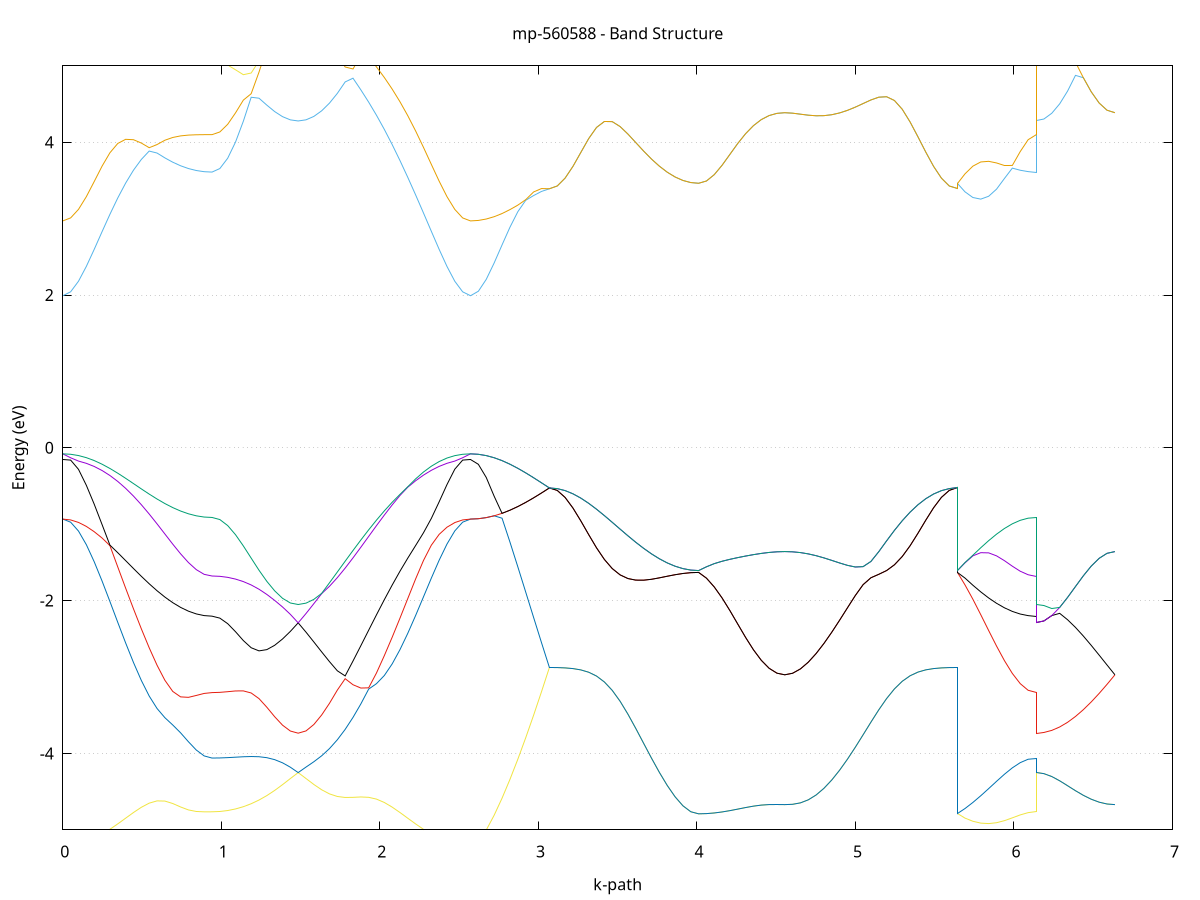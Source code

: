 set title 'mp-560588 - Band Structure'
set xlabel 'k-path'
set ylabel 'Energy (eV)'
set grid y
set yrange [-5:5]
set terminal png size 800,600
set output 'mp-560588_bands_gnuplot.png'
plot '-' using 1:2 with lines notitle, '-' using 1:2 with lines notitle, '-' using 1:2 with lines notitle, '-' using 1:2 with lines notitle, '-' using 1:2 with lines notitle, '-' using 1:2 with lines notitle, '-' using 1:2 with lines notitle, '-' using 1:2 with lines notitle, '-' using 1:2 with lines notitle, '-' using 1:2 with lines notitle, '-' using 1:2 with lines notitle, '-' using 1:2 with lines notitle, '-' using 1:2 with lines notitle, '-' using 1:2 with lines notitle, '-' using 1:2 with lines notitle, '-' using 1:2 with lines notitle, '-' using 1:2 with lines notitle, '-' using 1:2 with lines notitle, '-' using 1:2 with lines notitle, '-' using 1:2 with lines notitle, '-' using 1:2 with lines notitle, '-' using 1:2 with lines notitle, '-' using 1:2 with lines notitle, '-' using 1:2 with lines notitle, '-' using 1:2 with lines notitle, '-' using 1:2 with lines notitle, '-' using 1:2 with lines notitle, '-' using 1:2 with lines notitle, '-' using 1:2 with lines notitle, '-' using 1:2 with lines notitle, '-' using 1:2 with lines notitle, '-' using 1:2 with lines notitle
0.000000 -13.044017
0.049542 -13.039517
0.099084 -13.026117
0.148626 -13.003917
0.198168 -12.973317
0.247710 -12.934617
0.297252 -12.888517
0.346794 -12.835717
0.396336 -12.776917
0.445878 -12.713417
0.495420 -12.646117
0.544962 -12.576517
0.594504 -12.506217
0.644046 -12.436917
0.693588 -12.370517
0.743130 -12.309417
0.792672 -12.256217
0.842214 -12.214217
0.891756 -12.186817
0.941298 -12.177217
0.941298 -12.177217
0.990703 -12.174617
1.040108 -12.166917
1.089513 -12.154417
1.138918 -12.137317
1.188323 -12.116117
1.237728 -12.091717
1.287133 -12.064617
1.336538 -12.035817
1.385943 -12.006317
1.435348 -11.977017
1.484753 -11.949217
1.484753 -11.949217
1.534158 -11.979117
1.583564 -12.015517
1.632969 -12.058617
1.682375 -12.108217
1.731780 -12.163917
1.781186 -12.225017
1.830591 -12.290717
1.879997 -12.360017
1.929402 -12.431417
1.978808 -12.503917
2.028213 -12.576117
2.077619 -12.646617
2.127024 -12.714317
2.176430 -12.777917
2.225835 -12.836617
2.275241 -12.889317
2.324646 -12.935217
2.374052 -12.973617
2.423457 -13.004117
2.472863 -13.026217
2.522268 -13.039517
2.571674 -13.044017
2.571674 -13.044017
2.621458 -13.039417
2.671242 -13.025517
2.721026 -13.002617
2.770810 -12.971117
2.820595 -12.931317
2.870379 -12.884117
2.920163 -12.830217
2.969947 -12.770517
3.019731 -12.706217
3.069516 -12.638717
3.069516 -12.638717
3.119058 -12.635017
3.168600 -12.623817
3.218142 -12.605517
3.267684 -12.580317
3.317226 -12.548717
3.366768 -12.511417
3.416310 -12.469117
3.465852 -12.422817
3.515394 -12.373517
3.564936 -12.322517
3.614478 -12.271117
3.664020 -12.220617
3.713562 -12.172717
3.763104 -12.128917
3.812646 -12.090617
3.862188 -12.059217
3.911730 -12.035817
3.961272 -12.021417
4.010814 -12.016517
4.010814 -12.016517
4.060219 -12.015117
4.109624 -12.010917
4.159029 -12.004317
4.208434 -11.995517
4.257839 -11.985117
4.307244 -11.973817
4.356649 -11.962517
4.406054 -11.951917
4.455459 -11.943217
4.504864 -11.937317
4.554269 -11.935117
4.554269 -11.935117
4.603674 -11.937517
4.653080 -11.945417
4.702485 -11.959317
4.751891 -11.979617
4.801296 -12.006217
4.850702 -12.039017
4.900107 -12.077517
4.949513 -12.120917
4.998918 -12.168317
5.048323 -12.218617
5.097729 -12.270417
5.147134 -12.322717
5.196540 -12.374117
5.245945 -12.423517
5.295351 -12.469817
5.344756 -12.512017
5.394162 -12.549217
5.443567 -12.580617
5.492973 -12.605717
5.542378 -12.623917
5.591784 -12.635017
5.641189 -12.638717
5.641189 -12.016517
5.690974 -12.040717
5.740758 -12.064717
5.790542 -12.087817
5.840326 -12.109417
5.890110 -12.128817
5.939895 -12.145617
5.989679 -12.159117
6.039463 -12.169117
6.089247 -12.175217
6.139031 -12.177217
6.139031 -11.949217
6.188816 -11.948917
6.238600 -11.947917
6.288384 -11.946317
6.338168 -11.944417
6.387952 -11.942217
6.437737 -11.940017
6.487521 -11.938017
6.537305 -11.936417
6.587089 -11.935417
6.636873 -11.935117
e
0.000000 -12.160617
0.049542 -12.158117
0.099084 -12.150617
0.148626 -12.138317
0.198168 -12.121617
0.247710 -12.101017
0.297252 -12.077217
0.346794 -12.050917
0.396336 -12.023217
0.445878 -11.994917
0.495420 -11.967417
0.544962 -11.941517
0.594504 -11.918617
0.644046 -11.899617
0.693588 -11.885317
0.743130 -11.876017
0.792672 -11.871617
0.842214 -11.870917
0.891756 -11.872017
0.941298 -11.872717
0.941298 -11.872717
0.990703 -11.872617
1.040108 -11.872517
1.089513 -11.872617
1.138918 -11.873317
1.188323 -11.875117
1.237728 -11.878617
1.287133 -11.884617
1.336538 -11.893917
1.385943 -11.907317
1.435348 -11.925517
1.484753 -11.949217
1.484753 -11.949217
1.534158 -11.923917
1.583564 -11.902017
1.632969 -11.884517
1.682375 -11.872117
1.731780 -11.865417
1.781186 -11.864617
1.830591 -11.869717
1.879997 -11.880417
1.929402 -11.896417
1.978808 -11.916717
2.028213 -11.940717
2.077619 -11.967117
2.127024 -11.995117
2.176430 -12.023517
2.225835 -12.051317
2.275241 -12.077517
2.324646 -12.101317
2.374052 -12.121817
2.423457 -12.138417
2.472863 -12.150617
2.522268 -12.158117
2.571674 -12.160617
2.571674 -12.160617
2.621458 -12.167117
2.671242 -12.186217
2.721026 -12.217317
2.770810 -12.259117
2.820595 -12.310117
2.870379 -12.368517
2.920163 -12.432517
2.969947 -12.500117
3.019731 -12.569517
3.069516 -12.638717
3.069516 -12.638717
3.119058 -12.635017
3.168600 -12.623817
3.218142 -12.605517
3.267684 -12.580317
3.317226 -12.548717
3.366768 -12.511417
3.416310 -12.469117
3.465852 -12.422817
3.515394 -12.373517
3.564936 -12.322517
3.614478 -12.271117
3.664020 -12.220617
3.713562 -12.172717
3.763104 -12.128917
3.812646 -12.090617
3.862188 -12.059217
3.911730 -12.035817
3.961272 -12.021417
4.010814 -12.016517
4.010814 -12.016517
4.060219 -12.015117
4.109624 -12.010917
4.159029 -12.004317
4.208434 -11.995517
4.257839 -11.985117
4.307244 -11.973817
4.356649 -11.962517
4.406054 -11.951917
4.455459 -11.943217
4.504864 -11.937317
4.554269 -11.935117
4.554269 -11.935117
4.603674 -11.937517
4.653080 -11.945417
4.702485 -11.959317
4.751891 -11.979617
4.801296 -12.006217
4.850702 -12.039017
4.900107 -12.077517
4.949513 -12.120917
4.998918 -12.168317
5.048323 -12.218617
5.097729 -12.270417
5.147134 -12.322717
5.196540 -12.374117
5.245945 -12.423517
5.295351 -12.469817
5.344756 -12.512017
5.394162 -12.549217
5.443567 -12.580617
5.492973 -12.605717
5.542378 -12.623917
5.591784 -12.635017
5.641189 -12.638717
5.641189 -12.016517
5.690974 -11.992717
5.740758 -11.969917
5.790542 -11.948717
5.840326 -11.929417
5.890110 -11.912617
5.939895 -11.898517
5.989679 -11.887317
6.039463 -11.879217
6.089247 -11.874317
6.139031 -11.872717
6.139031 -11.949217
6.188816 -11.948917
6.238600 -11.947917
6.288384 -11.946317
6.338168 -11.944417
6.387952 -11.942217
6.437737 -11.940017
6.487521 -11.938017
6.537305 -11.936417
6.587089 -11.935417
6.636873 -11.935117
e
0.000000 -6.352117
0.049542 -6.351417
0.099084 -6.349417
0.148626 -6.346817
0.198168 -6.344917
0.247710 -6.344117
0.297252 -6.343817
0.346794 -6.343317
0.396336 -6.342017
0.445878 -6.339717
0.495420 -6.336417
0.544962 -6.332317
0.594504 -6.327817
0.644046 -6.323817
0.693588 -6.320517
0.743130 -6.318217
0.792672 -6.316617
0.842214 -6.315617
0.891756 -6.315117
0.941298 -6.315017
0.941298 -6.315017
0.990703 -6.313917
1.040108 -6.311317
1.089513 -6.308017
1.138918 -6.305517
1.188323 -6.304817
1.237728 -6.306017
1.287133 -6.308117
1.336538 -6.310617
1.385943 -6.312617
1.435348 -6.314017
1.484753 -6.314517
1.484753 -6.314517
1.534158 -6.314017
1.583564 -6.312617
1.632969 -6.310417
1.682375 -6.307617
1.731780 -6.304317
1.781186 -6.300917
1.830591 -6.297417
1.879997 -6.294317
1.929402 -6.291917
1.978808 -6.290317
2.028213 -6.297217
2.077619 -6.312717
2.127024 -6.324317
2.176430 -6.332517
2.225835 -6.337817
2.275241 -6.340917
2.324646 -6.342817
2.374052 -6.344517
2.423457 -6.346817
2.472863 -6.349417
2.522268 -6.351417
2.571674 -6.352117
2.571674 -6.352117
2.621458 -6.352417
2.671242 -6.353117
2.721026 -6.354117
2.770810 -6.354917
2.820595 -6.354917
2.870379 -6.353517
2.920163 -6.349917
2.969947 -6.342917
3.019731 -6.331617
3.069516 -6.314717
3.069516 -6.314717
3.119058 -6.316617
3.168600 -6.320217
3.218142 -6.323717
3.267684 -6.326717
3.317226 -6.329117
3.366768 -6.330917
3.416310 -6.331917
3.465852 -6.332117
3.515394 -6.331717
3.564936 -6.330617
3.614478 -6.329017
3.664020 -6.327017
3.713562 -6.324917
3.763104 -6.322717
3.812646 -6.320817
3.862188 -6.319217
3.911730 -6.317917
3.961272 -6.317217
4.010814 -6.316917
4.010814 -6.316917
4.060219 -6.315017
4.109624 -6.309417
4.159029 -6.300617
4.208434 -6.289217
4.257839 -6.276017
4.307244 -6.262017
4.356649 -6.248317
4.406054 -6.235817
4.455459 -6.225117
4.504864 -6.217417
4.554269 -6.214317
4.554269 -6.214317
4.603674 -6.217217
4.653080 -6.223917
4.702485 -6.232417
4.751891 -6.241517
4.801296 -6.250817
4.850702 -6.260217
4.900107 -6.269617
4.949513 -6.279017
4.998918 -6.288217
5.048323 -6.297217
5.097729 -6.305717
5.147134 -6.313217
5.196540 -6.319417
5.245945 -6.324017
5.295351 -6.326817
5.344756 -6.328017
5.394162 -6.327717
5.443567 -6.326117
5.492973 -6.323517
5.542378 -6.320117
5.591784 -6.316617
5.641189 -6.314717
5.641189 -6.316917
5.690974 -6.325817
5.740758 -6.330717
5.790542 -6.332217
5.840326 -6.331217
5.890110 -6.328417
5.939895 -6.324717
5.989679 -6.321017
6.039463 -6.317817
6.089247 -6.315717
6.139031 -6.315017
6.139031 -6.314517
6.188816 -6.313017
6.238600 -6.308617
6.288384 -6.301417
6.338168 -6.291417
6.387952 -6.278617
6.437737 -6.263317
6.487521 -6.245717
6.537305 -6.225917
6.587089 -6.212417
6.636873 -6.214317
e
0.000000 -6.335517
0.049542 -6.335517
0.099084 -6.335417
0.148626 -6.334517
0.198168 -6.331517
0.247710 -6.326117
0.297252 -6.319017
0.346794 -6.311017
0.396336 -6.302617
0.445878 -6.294017
0.495420 -6.284917
0.544962 -6.274517
0.594504 -6.262117
0.644046 -6.253617
0.693588 -6.249117
0.743130 -6.245617
0.792672 -6.243117
0.842214 -6.241317
0.891756 -6.240317
0.941298 -6.239917
0.941298 -6.239917
0.990703 -6.240117
1.040108 -6.240117
1.089513 -6.238617
1.138918 -6.234117
1.188323 -6.225417
1.237728 -6.213117
1.287133 -6.198217
1.336538 -6.182217
1.385943 -6.166317
1.435348 -6.151417
1.484753 -6.138317
1.484753 -6.138317
1.534158 -6.150617
1.583564 -6.163117
1.632969 -6.175917
1.682375 -6.188617
1.731780 -6.201517
1.781186 -6.214517
1.830591 -6.228017
1.879997 -6.242517
1.929402 -6.259317
1.978808 -6.278617
2.028213 -6.289917
2.077619 -6.291017
2.127024 -6.293717
2.176430 -6.299217
2.225835 -6.309217
2.275241 -6.318217
2.324646 -6.325717
2.374052 -6.331317
2.423457 -6.334317
2.472863 -6.335417
2.522268 -6.335517
2.571674 -6.335517
2.571674 -6.335517
2.621458 -6.335217
2.671242 -6.334317
2.721026 -6.332717
2.770810 -6.330417
2.820595 -6.327517
2.870379 -6.323917
2.920163 -6.319717
2.969947 -6.314817
3.019731 -6.309417
3.069516 -6.314717
3.069516 -6.314717
3.119058 -6.316617
3.168600 -6.320217
3.218142 -6.323717
3.267684 -6.326717
3.317226 -6.329117
3.366768 -6.330917
3.416310 -6.331917
3.465852 -6.332117
3.515394 -6.331717
3.564936 -6.330617
3.614478 -6.329017
3.664020 -6.327017
3.713562 -6.324917
3.763104 -6.322717
3.812646 -6.320817
3.862188 -6.319217
3.911730 -6.317917
3.961272 -6.317217
4.010814 -6.316917
4.010814 -6.316917
4.060219 -6.315017
4.109624 -6.309417
4.159029 -6.300617
4.208434 -6.289217
4.257839 -6.276017
4.307244 -6.262017
4.356649 -6.248317
4.406054 -6.235817
4.455459 -6.225117
4.504864 -6.217417
4.554269 -6.214317
4.554269 -6.214317
4.603674 -6.217217
4.653080 -6.223917
4.702485 -6.232417
4.751891 -6.241517
4.801296 -6.250817
4.850702 -6.260217
4.900107 -6.269617
4.949513 -6.279017
4.998918 -6.288217
5.048323 -6.297217
5.097729 -6.305717
5.147134 -6.313217
5.196540 -6.319417
5.245945 -6.324017
5.295351 -6.326817
5.344756 -6.328017
5.394162 -6.327717
5.443567 -6.326117
5.492973 -6.323517
5.542378 -6.320117
5.591784 -6.316617
5.641189 -6.314717
5.641189 -6.316917
5.690974 -6.303717
5.740758 -6.286217
5.790542 -6.264717
5.840326 -6.240017
5.890110 -6.214517
5.939895 -6.223417
5.989679 -6.230517
6.039463 -6.235717
6.089247 -6.238917
6.139031 -6.239917
6.139031 -6.138317
6.188816 -6.140117
6.238600 -6.145217
6.288384 -6.153317
6.338168 -6.163717
6.387952 -6.175417
6.437737 -6.187317
6.487521 -6.198117
6.537305 -6.206817
6.587089 -6.212417
6.636873 -6.214317
e
0.000000 -6.335517
0.049542 -6.334617
0.099084 -6.331917
0.148626 -6.327617
0.198168 -6.321817
0.247710 -6.314717
0.297252 -6.306817
0.346794 -6.298217
0.396336 -6.289517
0.445878 -6.280917
0.495420 -6.272817
0.544962 -6.265517
0.594504 -6.259017
0.644046 -6.246617
0.693588 -6.227717
0.743130 -6.205717
0.792672 -6.181817
0.842214 -6.157017
0.891756 -6.132617
0.941298 -6.111817
0.941298 -6.111817
0.990703 -6.109917
1.040108 -6.104717
1.089513 -6.097917
1.138918 -6.092217
1.188323 -6.090217
1.237728 -6.092517
1.287133 -6.098117
1.336538 -6.106017
1.385943 -6.115717
1.435348 -6.126617
1.484753 -6.138317
1.484753 -6.138317
1.534158 -6.127517
1.583564 -6.119417
1.632969 -6.114517
1.682375 -6.113117
1.731780 -6.115417
1.781186 -6.122017
1.830591 -6.161917
1.879997 -6.198217
1.929402 -6.227317
1.978808 -6.248117
2.028213 -6.263517
2.077619 -6.276617
2.127024 -6.288417
2.176430 -6.298017
2.225835 -6.303417
2.275241 -6.309717
2.324646 -6.316217
2.374052 -6.322417
2.423457 -6.327817
2.472863 -6.332017
2.522268 -6.334617
2.571674 -6.335517
2.571674 -6.335517
2.621458 -6.335217
2.671242 -6.334217
2.721026 -6.332617
2.770810 -6.330417
2.820595 -6.327517
2.870379 -6.323917
2.920163 -6.319717
2.969947 -6.314817
3.019731 -6.309317
3.069516 -6.303517
3.069516 -6.303517
3.119058 -6.302317
3.168600 -6.299017
3.218142 -6.293617
3.267684 -6.286217
3.317226 -6.277117
3.366768 -6.266517
3.416310 -6.254717
3.465852 -6.242217
3.515394 -6.229217
3.564936 -6.216317
3.614478 -6.203817
3.664020 -6.192017
3.713562 -6.181417
3.763104 -6.172117
3.812646 -6.164417
3.862188 -6.158317
3.911730 -6.154017
3.961272 -6.151417
4.010814 -6.150517
4.010814 -6.150517
4.060219 -6.150817
4.109624 -6.151617
4.159029 -6.153017
4.208434 -6.154817
4.257839 -6.157217
4.307244 -6.160317
4.356649 -6.164317
4.406054 -6.169217
4.455459 -6.174617
4.504864 -6.179417
4.554269 -6.181617
4.554269 -6.181617
4.603674 -6.179517
4.653080 -6.174917
4.702485 -6.169717
4.751891 -6.165317
4.801296 -6.162117
4.850702 -6.161017
4.900107 -6.162617
4.949513 -6.169217
4.998918 -6.184217
5.048323 -6.203017
5.097729 -6.220217
5.147134 -6.234917
5.196540 -6.247217
5.245945 -6.257717
5.295351 -6.266717
5.344756 -6.274717
5.394162 -6.282017
5.443567 -6.288617
5.492973 -6.294417
5.542378 -6.299217
5.591784 -6.302317
5.641189 -6.303517
5.641189 -6.150517
5.690974 -6.164917
5.740758 -6.178817
5.790542 -6.192017
5.840326 -6.203917
5.890110 -6.213117
5.939895 -6.185517
5.989679 -6.158717
6.039463 -6.135217
6.089247 -6.118217
6.139031 -6.111817
6.139031 -6.138317
6.188816 -6.140117
6.238600 -6.145217
6.288384 -6.153317
6.338168 -6.163717
6.387952 -6.175417
6.437737 -6.187317
6.487521 -6.198117
6.537305 -6.206817
6.587089 -6.204417
6.636873 -6.181617
e
0.000000 -6.257317
0.049542 -6.256917
0.099084 -6.255417
0.148626 -6.252917
0.198168 -6.249117
0.247710 -6.243617
0.297252 -6.236117
0.346794 -6.226217
0.396336 -6.213517
0.445878 -6.197817
0.495420 -6.178917
0.544962 -6.157117
0.594504 -6.132517
0.644046 -6.105517
0.693588 -6.091117
0.743130 -6.079917
0.792672 -6.070817
0.842214 -6.067117
0.891756 -6.087017
0.941298 -6.106117
0.941298 -6.106117
0.990703 -6.104117
1.040108 -6.098217
1.089513 -6.088917
1.138918 -6.076617
1.188323 -6.061717
1.237728 -6.044617
1.287133 -6.039417
1.336538 -6.036017
1.385943 -6.033717
1.435348 -6.032217
1.484753 -6.031617
1.484753 -6.031617
1.534158 -6.032417
1.583564 -6.035117
1.632969 -6.041617
1.682375 -6.056117
1.731780 -6.083917
1.781186 -6.121217
1.830591 -6.130317
1.879997 -6.141917
1.929402 -6.155417
1.978808 -6.169817
2.028213 -6.184317
2.077619 -6.198017
2.127024 -6.210617
2.176430 -6.221617
2.225835 -6.231017
2.275241 -6.238617
2.324646 -6.244817
2.374052 -6.249617
2.423457 -6.253117
2.472863 -6.255517
2.522268 -6.256917
2.571674 -6.257317
2.571674 -6.257317
2.621458 -6.258017
2.671242 -6.260017
2.721026 -6.263117
2.770810 -6.267317
2.820595 -6.272417
2.870379 -6.278217
2.920163 -6.284417
2.969947 -6.290817
3.019731 -6.297217
3.069516 -6.303517
3.069516 -6.303517
3.119058 -6.302317
3.168600 -6.299017
3.218142 -6.293617
3.267684 -6.286217
3.317226 -6.277117
3.366768 -6.266517
3.416310 -6.254717
3.465852 -6.242217
3.515394 -6.229217
3.564936 -6.216317
3.614478 -6.203817
3.664020 -6.192017
3.713562 -6.181417
3.763104 -6.172117
3.812646 -6.164417
3.862188 -6.158317
3.911730 -6.154017
3.961272 -6.151417
4.010814 -6.150517
4.010814 -6.150517
4.060219 -6.150817
4.109624 -6.151617
4.159029 -6.153017
4.208434 -6.154817
4.257839 -6.157217
4.307244 -6.160317
4.356649 -6.164317
4.406054 -6.169217
4.455459 -6.174617
4.504864 -6.179417
4.554269 -6.181617
4.554269 -6.181617
4.603674 -6.179517
4.653080 -6.174917
4.702485 -6.169717
4.751891 -6.165317
4.801296 -6.162117
4.850702 -6.161017
4.900107 -6.162617
4.949513 -6.169217
4.998918 -6.184217
5.048323 -6.203017
5.097729 -6.220217
5.147134 -6.234917
5.196540 -6.247217
5.245945 -6.257717
5.295351 -6.266717
5.344756 -6.274717
5.394162 -6.282017
5.443567 -6.288617
5.492973 -6.294417
5.542378 -6.299217
5.591784 -6.302317
5.641189 -6.303517
5.641189 -6.150517
5.690974 -6.136017
5.740758 -6.121917
5.790542 -6.108417
5.840326 -6.096017
5.890110 -6.088617
5.939895 -6.094917
5.989679 -6.099817
6.039463 -6.103317
6.089247 -6.105417
6.139031 -6.106117
6.139031 -6.031617
6.188816 -6.033117
6.238600 -6.037617
6.288384 -6.045317
6.338168 -6.056817
6.387952 -6.071917
6.437737 -6.090417
6.487521 -6.111517
6.537305 -6.134417
6.587089 -6.158017
6.636873 -6.181617
e
0.000000 -6.257317
0.049542 -6.256117
0.099084 -6.252317
0.148626 -6.246017
0.198168 -6.237517
0.247710 -6.226817
0.297252 -6.214217
0.346794 -6.200017
0.396336 -6.184517
0.445878 -6.168317
0.495420 -6.151617
0.544962 -6.135117
0.594504 -6.119217
0.644046 -6.104417
0.693588 -6.077017
0.743130 -6.048917
0.792672 -6.049017
0.842214 -6.064217
0.891756 -6.060317
0.941298 -6.058917
0.941298 -6.058917
0.990703 -6.058817
1.040108 -6.058417
1.089513 -6.057217
1.138918 -6.054317
1.188323 -6.049417
1.237728 -6.043917
1.287133 -6.026017
1.336538 -6.006717
1.385943 -5.988317
1.435348 -5.972717
1.484753 -5.961817
1.484753 -5.961817
1.534158 -5.971017
1.583564 -5.982017
1.632969 -5.995717
1.682375 -6.012217
1.731780 -6.027717
1.781186 -6.041417
1.830591 -6.055317
1.879997 -6.070717
1.929402 -6.087617
1.978808 -6.105717
2.028213 -6.124617
2.077619 -6.143717
2.127024 -6.162617
2.176430 -6.180717
2.225835 -6.197517
2.275241 -6.212817
2.324646 -6.226117
2.374052 -6.237217
2.423457 -6.246017
2.472863 -6.252317
2.522268 -6.256117
2.571674 -6.257317
2.571674 -6.257317
2.621458 -6.258017
2.671242 -6.260017
2.721026 -6.263117
2.770810 -6.267317
2.820595 -6.272417
2.870379 -6.278217
2.920163 -6.284417
2.969947 -6.290817
3.019731 -6.297217
3.069516 -6.303417
3.069516 -6.303417
3.119058 -6.300817
3.168600 -6.295117
3.218142 -6.288017
3.267684 -6.279717
3.317226 -6.270217
3.366768 -6.259217
3.416310 -6.246717
3.465852 -6.232317
3.515394 -6.215817
3.564936 -6.197017
3.614478 -6.175917
3.664020 -6.152717
3.713562 -6.128217
3.763104 -6.103817
3.812646 -6.081317
3.862188 -6.062717
3.911730 -6.049117
3.961272 -6.040917
4.010814 -6.038217
4.010814 -6.038217
4.060219 -6.038217
4.109624 -6.037917
4.159029 -6.037317
4.208434 -6.035817
4.257839 -6.033017
4.307244 -6.028217
4.356649 -6.020817
4.406054 -6.011017
4.455459 -5.999817
4.504864 -5.989717
4.554269 -5.985317
4.554269 -5.985317
4.603674 -5.990317
4.653080 -6.003617
4.702485 -6.022417
4.751891 -6.045117
4.801296 -6.070417
4.850702 -6.097217
4.900107 -6.123817
4.949513 -6.146917
4.998918 -6.162017
5.048323 -6.172817
5.097729 -6.184317
5.147134 -6.197217
5.196540 -6.211217
5.245945 -6.225817
5.295351 -6.240417
5.344756 -6.254317
5.394162 -6.267017
5.443567 -6.278117
5.492973 -6.287517
5.542378 -6.295017
5.591784 -6.300817
5.641189 -6.303417
5.641189 -6.038217
5.690974 -6.050117
5.740758 -6.061417
5.790542 -6.071717
5.840326 -6.080817
5.890110 -6.085117
5.939895 -6.075917
5.989679 -6.068517
6.039463 -6.063217
6.089247 -6.060017
6.139031 -6.058917
6.139031 -5.961817
6.188816 -5.962617
6.238600 -5.964917
6.288384 -5.968217
6.338168 -5.972017
6.387952 -5.975717
6.437737 -5.979017
6.487521 -5.981717
6.537305 -5.983717
6.587089 -5.984917
6.636873 -5.985317
e
0.000000 -5.928317
0.049542 -5.928917
0.099084 -5.930617
0.148626 -5.933417
0.198168 -5.937217
0.247710 -5.942017
0.297252 -5.947517
0.346794 -5.953417
0.396336 -5.959817
0.445878 -5.966717
0.495420 -5.974417
0.544962 -5.983317
0.594504 -5.993517
0.644046 -6.005117
0.693588 -6.018117
0.743130 -6.032717
0.792672 -6.024917
0.842214 -6.008317
0.891756 -5.999417
0.941298 -5.996717
0.941298 -5.996717
0.990703 -5.996517
1.040108 -5.995717
1.089513 -5.993817
1.138918 -5.989917
1.188323 -5.983117
1.237728 -5.973317
1.287133 -5.962217
1.336538 -5.953517
1.385943 -5.950917
1.435348 -5.954517
1.484753 -5.961817
1.484753 -5.961817
1.534158 -5.955617
1.583564 -5.952517
1.632969 -5.950417
1.682375 -5.948517
1.731780 -5.955617
1.781186 -5.964317
1.830591 -5.968917
1.879997 -5.970817
1.929402 -5.970817
1.978808 -5.969317
2.028213 -5.966717
2.077619 -5.963217
2.127024 -5.959117
2.176430 -5.954617
2.225835 -5.949917
2.275241 -5.945217
2.324646 -5.940617
2.374052 -5.936617
2.423457 -5.933117
2.472863 -5.930517
2.522268 -5.928917
2.571674 -5.928317
2.571674 -5.928317
2.621458 -5.927717
2.671242 -5.926117
2.721026 -5.933217
2.770810 -6.022117
2.820595 -6.099417
2.870379 -6.164217
2.920163 -6.216917
2.969947 -6.258717
3.019731 -6.290817
3.069516 -6.303417
3.069516 -6.303417
3.119058 -6.300817
3.168600 -6.295117
3.218142 -6.288017
3.267684 -6.279717
3.317226 -6.270217
3.366768 -6.259217
3.416310 -6.246717
3.465852 -6.232317
3.515394 -6.215817
3.564936 -6.197017
3.614478 -6.175917
3.664020 -6.152717
3.713562 -6.128217
3.763104 -6.103817
3.812646 -6.081317
3.862188 -6.062717
3.911730 -6.049117
3.961272 -6.040917
4.010814 -6.038217
4.010814 -6.038217
4.060219 -6.038217
4.109624 -6.037917
4.159029 -6.037317
4.208434 -6.035817
4.257839 -6.033017
4.307244 -6.028217
4.356649 -6.020817
4.406054 -6.011017
4.455459 -5.999817
4.504864 -5.989717
4.554269 -5.985317
4.554269 -5.985317
4.603674 -5.990317
4.653080 -6.003617
4.702485 -6.022417
4.751891 -6.045117
4.801296 -6.070417
4.850702 -6.097217
4.900107 -6.123817
4.949513 -6.146917
4.998918 -6.162017
5.048323 -6.172817
5.097729 -6.184317
5.147134 -6.197217
5.196540 -6.211217
5.245945 -6.225817
5.295351 -6.240417
5.344756 -6.254317
5.394162 -6.267017
5.443567 -6.278117
5.492973 -6.287517
5.542378 -6.295017
5.591784 -6.300817
5.641189 -6.303417
5.641189 -6.038217
5.690974 -6.026217
5.740758 -6.014517
5.790542 -6.004017
5.840326 -5.995317
5.890110 -5.989217
5.939895 -5.986417
5.989679 -5.986917
6.039463 -5.990317
6.089247 -5.994617
6.139031 -5.996717
6.139031 -5.961817
6.188816 -5.962617
6.238600 -5.964917
6.288384 -5.968217
6.338168 -5.972017
6.387952 -5.975717
6.437737 -5.979017
6.487521 -5.981717
6.537305 -5.983717
6.587089 -5.984917
6.636873 -5.985317
e
0.000000 -5.928317
0.049542 -5.928417
0.099084 -5.928617
0.148626 -5.928817
0.198168 -5.928817
0.247710 -5.928617
0.297252 -5.927817
0.346794 -5.926217
0.396336 -5.926917
0.445878 -5.931617
0.495420 -5.933917
0.544962 -5.933817
0.594504 -5.931517
0.644046 -5.926517
0.693588 -5.918117
0.743130 -5.903617
0.792672 -5.878917
0.842214 -5.872417
0.891756 -5.869417
0.941298 -5.868417
0.941298 -5.868417
0.990703 -5.869417
1.040108 -5.872117
1.089513 -5.876517
1.138918 -5.882117
1.188323 -5.888617
1.237728 -5.895517
1.287133 -5.902317
1.336538 -5.908617
1.385943 -5.913717
1.435348 -5.917017
1.484753 -5.918017
1.484753 -5.918017
1.534158 -5.917417
1.583564 -5.917017
1.632969 -5.923117
1.682375 -5.941417
1.731780 -5.946417
1.781186 -5.944617
1.830591 -5.943317
1.879997 -5.942517
1.929402 -5.941917
1.978808 -5.941117
2.028213 -5.940017
2.077619 -5.938417
2.127024 -5.936417
2.176430 -5.934217
2.225835 -5.932417
2.275241 -5.931117
2.324646 -5.930217
2.374052 -5.929517
2.423457 -5.929017
2.472863 -5.928617
2.522268 -5.928417
2.571674 -5.928317
2.571674 -5.928317
2.621458 -5.927717
2.671242 -5.926117
2.721026 -5.923317
2.770810 -5.919717
2.820595 -5.915317
2.870379 -5.910217
2.920163 -5.904717
2.969947 -5.898917
3.019731 -5.893117
3.069516 -5.887417
3.069516 -5.887417
3.119058 -5.887417
3.168600 -5.887417
3.218142 -5.887317
3.267684 -5.887117
3.317226 -5.886717
3.366768 -5.886117
3.416310 -5.885217
3.465852 -5.883917
3.515394 -5.882117
3.564936 -5.879817
3.614478 -5.877017
3.664020 -5.873817
3.713562 -5.870217
3.763104 -5.866417
3.812646 -5.862817
3.862188 -5.859617
3.911730 -5.857117
3.961272 -5.855417
4.010814 -5.854917
4.010814 -5.854917
4.060219 -5.856117
4.109624 -5.859617
4.159029 -5.865117
4.208434 -5.871817
4.257839 -5.879517
4.307244 -5.887917
4.356649 -5.896717
4.406054 -5.905917
4.455459 -5.914917
4.504864 -5.922517
4.554269 -5.925817
4.554269 -5.925817
4.603674 -5.922417
4.653080 -5.914717
4.702485 -5.906317
4.751891 -5.898917
4.801296 -5.893317
4.850702 -5.889317
4.900107 -5.886817
4.949513 -5.885517
4.998918 -5.885117
5.048323 -5.885217
5.097729 -5.885717
5.147134 -5.886217
5.196540 -5.886717
5.245945 -5.887117
5.295351 -5.887317
5.344756 -5.887417
5.394162 -5.887517
5.443567 -5.887417
5.492973 -5.887417
5.542378 -5.887417
5.591784 -5.887417
5.641189 -5.887417
5.641189 -5.854917
5.690974 -5.857717
5.740758 -5.860117
5.790542 -5.862217
5.840326 -5.864017
5.890110 -5.865417
5.939895 -5.866517
5.989679 -5.867417
6.039463 -5.868017
6.089247 -5.868317
6.139031 -5.868417
6.139031 -5.918017
6.188816 -5.918117
6.238600 -5.918517
6.288384 -5.919217
6.338168 -5.920017
6.387952 -5.921117
6.437737 -5.922217
6.487521 -5.923417
6.537305 -5.925017
6.587089 -5.925817
6.636873 -5.925817
e
0.000000 -5.857217
0.049542 -5.860117
0.099084 -5.867817
0.148626 -5.878417
0.198168 -5.890117
0.247710 -5.901417
0.297252 -5.911617
0.346794 -5.920217
0.396336 -5.923817
0.445878 -5.920317
0.495420 -5.915717
0.544962 -5.910217
0.594504 -5.903817
0.644046 -5.896817
0.693588 -5.889717
0.743130 -5.883017
0.792672 -5.877017
0.842214 -5.840417
0.891756 -5.824217
0.941298 -5.823817
0.941298 -5.823817
0.990703 -5.827017
1.040108 -5.835217
1.089513 -5.846417
1.138918 -5.858817
1.188323 -5.871317
1.237728 -5.883017
1.287133 -5.892617
1.336538 -5.898517
1.385943 -5.899117
1.435348 -5.896217
1.484753 -5.894417
1.484753 -5.894417
1.534158 -5.897217
1.583564 -5.906817
1.632969 -5.917817
1.682375 -5.919817
1.731780 -5.922117
1.781186 -5.924117
1.830591 -5.925117
1.879997 -5.925317
1.929402 -5.925117
1.978808 -5.925017
2.028213 -5.925117
2.077619 -5.925017
2.127024 -5.924217
2.176430 -5.922017
2.225835 -5.917417
2.275241 -5.910217
2.324646 -5.900817
2.374052 -5.889817
2.423457 -5.878317
2.472863 -5.867717
2.522268 -5.860117
2.571674 -5.857217
2.571674 -5.857217
2.621458 -5.857517
2.671242 -5.858417
2.721026 -5.923317
2.770810 -5.919717
2.820595 -5.915317
2.870379 -5.910217
2.920163 -5.904717
2.969947 -5.898917
3.019731 -5.893117
3.069516 -5.887417
3.069516 -5.887417
3.119058 -5.887417
3.168600 -5.887417
3.218142 -5.887317
3.267684 -5.887117
3.317226 -5.886717
3.366768 -5.886117
3.416310 -5.885217
3.465852 -5.883917
3.515394 -5.882117
3.564936 -5.879817
3.614478 -5.877017
3.664020 -5.873817
3.713562 -5.870217
3.763104 -5.866417
3.812646 -5.862817
3.862188 -5.859617
3.911730 -5.857117
3.961272 -5.855417
4.010814 -5.854917
4.010814 -5.854917
4.060219 -5.856117
4.109624 -5.859617
4.159029 -5.865117
4.208434 -5.871817
4.257839 -5.879517
4.307244 -5.887917
4.356649 -5.896717
4.406054 -5.905917
4.455459 -5.914917
4.504864 -5.922517
4.554269 -5.925817
4.554269 -5.925817
4.603674 -5.922417
4.653080 -5.914717
4.702485 -5.906317
4.751891 -5.898917
4.801296 -5.893317
4.850702 -5.889317
4.900107 -5.886817
4.949513 -5.885517
4.998918 -5.885117
5.048323 -5.885217
5.097729 -5.885717
5.147134 -5.886217
5.196540 -5.886717
5.245945 -5.887117
5.295351 -5.887317
5.344756 -5.887417
5.394162 -5.887517
5.443567 -5.887417
5.492973 -5.887417
5.542378 -5.887417
5.591784 -5.887417
5.641189 -5.887417
5.641189 -5.854917
5.690974 -5.851617
5.740758 -5.848117
5.790542 -5.844217
5.840326 -5.840117
5.890110 -5.836017
5.939895 -5.832217
5.989679 -5.828817
6.039463 -5.826117
6.089247 -5.824417
6.139031 -5.823817
6.139031 -5.894417
6.188816 -5.895817
6.238600 -5.899517
6.288384 -5.904917
6.338168 -5.910717
6.387952 -5.916017
6.437737 -5.920317
6.487521 -5.923317
6.537305 -5.924417
6.587089 -5.925317
6.636873 -5.925817
e
0.000000 -5.857217
0.049542 -5.857017
0.099084 -5.856417
0.148626 -5.855417
0.198168 -5.854017
0.247710 -5.852417
0.297252 -5.850617
0.346794 -5.848617
0.396336 -5.846417
0.445878 -5.844017
0.495420 -5.841617
0.544962 -5.839017
0.594504 -5.836417
0.644046 -5.833717
0.693588 -5.831217
0.743130 -5.828817
0.792672 -5.826817
0.842214 -5.825217
0.891756 -5.789117
0.941298 -5.732517
0.941298 -5.732517
0.990703 -5.732317
1.040108 -5.731517
1.089513 -5.730217
1.138918 -5.728417
1.188323 -5.725917
1.237728 -5.722617
1.287133 -5.717717
1.336538 -5.710517
1.385943 -5.699717
1.435348 -5.683817
1.484753 -5.662117
1.484753 -5.662117
1.534158 -5.690717
1.583564 -5.723417
1.632969 -5.753817
1.682375 -5.777517
1.731780 -5.794617
1.781186 -5.806917
1.830591 -5.816217
1.879997 -5.823517
1.929402 -5.829517
1.978808 -5.834317
2.028213 -5.838317
2.077619 -5.841617
2.127024 -5.844417
2.176430 -5.846817
2.225835 -5.849017
2.275241 -5.850917
2.324646 -5.852617
2.374052 -5.854117
2.423457 -5.855417
2.472863 -5.856417
2.522268 -5.857017
2.571674 -5.857217
2.571674 -5.857217
2.621458 -5.857517
2.671242 -5.858417
2.721026 -5.859917
2.770810 -5.862117
2.820595 -5.864917
2.870379 -5.868317
2.920163 -5.872317
2.969947 -5.876917
3.019731 -5.881917
3.069516 -5.887417
3.069516 -5.887417
3.119058 -5.887417
3.168600 -5.887317
3.218142 -5.887017
3.267684 -5.886617
3.317226 -5.885817
3.366768 -5.884517
3.416310 -5.882717
3.465852 -5.879917
3.515394 -5.876017
3.564936 -5.870417
3.614478 -5.862717
3.664020 -5.852117
3.713562 -5.837517
3.763104 -5.817817
3.812646 -5.792317
3.862188 -5.762117
3.911730 -5.730917
3.961272 -5.706217
4.010814 -5.696617
4.010814 -5.696617
4.060219 -5.694617
4.109624 -5.688917
4.159029 -5.680017
4.208434 -5.668617
4.257839 -5.655317
4.307244 -5.640717
4.356649 -5.625517
4.406054 -5.610617
4.455459 -5.597217
4.504864 -5.587317
4.554269 -5.583317
4.554269 -5.583317
4.603674 -5.588117
4.653080 -5.603717
4.702485 -5.629517
4.751891 -5.662817
4.801296 -5.699417
4.850702 -5.735417
4.900107 -5.768117
4.949513 -5.796117
4.998918 -5.819317
5.048323 -5.837717
5.097729 -5.851917
5.147134 -5.862717
5.196540 -5.870617
5.245945 -5.876317
5.295351 -5.880417
5.344756 -5.883217
5.394162 -5.885017
5.443567 -5.886217
5.492973 -5.886917
5.542378 -5.887217
5.591784 -5.887417
5.641189 -5.887417
5.641189 -5.696617
5.690974 -5.702217
5.740758 -5.707817
5.790542 -5.713217
5.840326 -5.718017
5.890110 -5.722317
5.939895 -5.725917
5.989679 -5.728817
6.039463 -5.730917
6.089247 -5.732117
6.139031 -5.732517
6.139031 -5.662117
6.188816 -5.660117
6.238600 -5.654317
6.288384 -5.645517
6.338168 -5.634617
6.387952 -5.622517
6.437737 -5.610517
6.487521 -5.599617
6.537305 -5.590917
6.587089 -5.585217
6.636873 -5.583317
e
0.000000 -5.705117
0.049542 -5.702917
0.099084 -5.697017
0.148626 -5.689117
0.198168 -5.680417
0.247710 -5.671817
0.297252 -5.663217
0.346794 -5.654517
0.396336 -5.645017
0.445878 -5.634217
0.495420 -5.621617
0.544962 -5.607017
0.594504 -5.591117
0.644046 -5.575717
0.693588 -5.564917
0.743130 -5.564517
0.792672 -5.580917
0.842214 -5.617117
0.891756 -5.669417
0.941298 -5.726817
0.941298 -5.726817
0.990703 -5.723317
1.040108 -5.713717
1.089513 -5.700417
1.138918 -5.685017
1.188323 -5.669017
1.237728 -5.653817
1.287133 -5.641217
1.336538 -5.633517
1.385943 -5.633117
1.435348 -5.642317
1.484753 -5.662117
1.484753 -5.662117
1.534158 -5.634717
1.583564 -5.603717
1.632969 -5.572917
1.682375 -5.546917
1.731780 -5.530217
1.781186 -5.525517
1.830591 -5.532217
1.879997 -5.547117
1.929402 -5.566217
1.978808 -5.586017
2.028213 -5.604417
2.077619 -5.620317
2.127024 -5.633617
2.176430 -5.644817
2.225835 -5.654517
2.275241 -5.663317
2.324646 -5.671917
2.374052 -5.680517
2.423457 -5.689217
2.472863 -5.697117
2.522268 -5.702917
2.571674 -5.705117
2.571674 -5.705117
2.621458 -5.747317
2.671242 -5.836717
2.721026 -5.859917
2.770810 -5.862117
2.820595 -5.864917
2.870379 -5.868317
2.920163 -5.872317
2.969947 -5.876917
3.019731 -5.881917
3.069516 -5.887417
3.069516 -5.887417
3.119058 -5.887417
3.168600 -5.887317
3.218142 -5.887017
3.267684 -5.886617
3.317226 -5.885817
3.366768 -5.884517
3.416310 -5.882717
3.465852 -5.879917
3.515394 -5.876017
3.564936 -5.870417
3.614478 -5.862717
3.664020 -5.852117
3.713562 -5.837517
3.763104 -5.817817
3.812646 -5.792317
3.862188 -5.762117
3.911730 -5.730917
3.961272 -5.706217
4.010814 -5.696617
4.010814 -5.696617
4.060219 -5.694617
4.109624 -5.688917
4.159029 -5.680017
4.208434 -5.668617
4.257839 -5.655317
4.307244 -5.640717
4.356649 -5.625517
4.406054 -5.610617
4.455459 -5.597217
4.504864 -5.587317
4.554269 -5.583317
4.554269 -5.583317
4.603674 -5.588117
4.653080 -5.603717
4.702485 -5.629517
4.751891 -5.662817
4.801296 -5.699417
4.850702 -5.735417
4.900107 -5.768017
4.949513 -5.796117
4.998918 -5.819317
5.048323 -5.837717
5.097729 -5.851917
5.147134 -5.862717
5.196540 -5.870617
5.245945 -5.876317
5.295351 -5.880417
5.344756 -5.883217
5.394162 -5.885017
5.443567 -5.886217
5.492973 -5.886917
5.542378 -5.887217
5.591784 -5.887417
5.641189 -5.887417
5.641189 -5.696617
5.690974 -5.691717
5.740758 -5.688317
5.790542 -5.687117
5.840326 -5.689117
5.890110 -5.694417
5.939895 -5.702217
5.989679 -5.711117
6.039463 -5.719217
6.089247 -5.724817
6.139031 -5.726817
6.139031 -5.662117
6.188816 -5.660117
6.238600 -5.654317
6.288384 -5.645517
6.338168 -5.634517
6.387952 -5.622517
6.437737 -5.610517
6.487521 -5.599617
6.537305 -5.590917
6.587089 -5.585217
6.636873 -5.583317
e
0.000000 -5.214217
0.049542 -5.207617
0.099084 -5.187917
0.148626 -5.155617
0.198168 -5.111517
0.247710 -5.056817
0.297252 -4.993117
0.346794 -4.922717
0.396336 -4.848317
0.445878 -4.774017
0.495420 -4.705717
0.544962 -4.651517
0.594504 -4.621817
0.644046 -4.624317
0.693588 -4.656217
0.743130 -4.701517
0.792672 -4.740117
0.842214 -4.760517
0.891756 -4.765117
0.941298 -4.764617
0.941298 -4.764617
0.990703 -4.760517
1.040108 -4.748217
1.089513 -4.727417
1.138918 -4.697917
1.188323 -4.659117
1.237728 -4.610717
1.287133 -4.552517
1.336538 -4.484817
1.385943 -4.409317
1.435348 -4.329517
1.484753 -4.251417
1.484753 -4.251417
1.534158 -4.329217
1.583564 -4.406917
1.632969 -4.476417
1.682375 -4.530317
1.731780 -4.564017
1.781186 -4.577017
1.830591 -4.575417
1.879997 -4.570517
1.929402 -4.575117
1.978808 -4.598517
2.028213 -4.642617
2.077619 -4.703317
2.127024 -4.774217
2.176430 -4.849317
2.225835 -4.923817
2.275241 -4.994117
2.324646 -5.057517
2.374052 -5.112017
2.423457 -5.155917
2.472863 -5.188017
2.522268 -5.207617
2.571674 -5.214217
2.571674 -5.214217
2.621458 -5.152117
2.671242 -5.003517
2.721026 -4.809617
2.770810 -4.586617
2.820595 -4.341017
2.870379 -4.076417
2.920163 -3.795317
2.969947 -3.500017
3.019731 -3.192717
3.069516 -2.875517
3.069516 -2.875517
3.119058 -2.876717
3.168600 -2.880917
3.218142 -2.889917
3.267684 -2.907117
3.317226 -2.937417
3.366768 -2.987717
3.416310 -3.065117
3.465852 -3.175017
3.515394 -3.317417
3.564936 -3.486717
3.614478 -3.673617
3.664020 -3.868417
3.713562 -4.062417
3.763104 -4.248217
3.812646 -4.419017
3.862188 -4.567717
3.911730 -4.685917
3.961272 -4.763717
4.010814 -4.791217
4.010814 -4.791217
4.060219 -4.788317
4.109624 -4.780017
4.159029 -4.766617
4.208434 -4.749317
4.257839 -4.729417
4.307244 -4.709017
4.356649 -4.690617
4.406054 -4.677017
4.455459 -4.670117
4.504864 -4.669317
4.554269 -4.670617
4.554269 -4.670617
4.603674 -4.666417
4.653080 -4.647817
4.702485 -4.608217
4.751891 -4.544717
4.801296 -4.457317
4.850702 -4.348217
4.900107 -4.220217
4.949513 -4.076417
4.998918 -3.920417
5.048323 -3.756817
5.097729 -3.591117
5.147134 -3.430217
5.196540 -3.282417
5.245945 -3.155817
5.295351 -3.055917
5.344756 -2.983917
5.394162 -2.936017
5.443567 -2.906617
5.492973 -2.889817
5.542378 -2.880917
5.591784 -2.876717
5.641189 -2.875517
5.641189 -4.791217
5.690974 -4.847317
5.740758 -4.888517
5.790542 -4.912817
5.840326 -4.919017
5.890110 -4.907517
5.939895 -4.880617
5.989679 -4.843817
6.039463 -4.805417
6.089247 -4.775817
6.139031 -4.764617
6.139031 -4.251417
6.188816 -4.265117
6.238600 -4.303317
6.288384 -4.358917
6.338168 -4.423217
6.387952 -4.488617
6.437737 -4.549017
6.487521 -4.600017
6.537305 -4.638617
6.587089 -4.662517
6.636873 -4.670617
e
0.000000 -0.932817
0.049542 -0.973517
0.099084 -1.089817
0.148626 -1.268117
0.198168 -1.491317
0.247710 -1.743517
0.297252 -2.011617
0.346794 -2.284717
0.396336 -2.553717
0.445878 -2.810117
0.495420 -3.045117
0.544962 -3.248917
0.594504 -3.412217
0.644046 -3.532717
0.693588 -3.628217
0.743130 -3.731117
0.792672 -3.847917
0.842214 -3.956317
0.891756 -4.033117
0.941298 -4.061117
0.941298 -4.061117
0.990703 -4.059617
1.040108 -4.055517
1.089513 -4.049817
1.138918 -4.044117
1.188323 -4.041117
1.237728 -4.043817
1.287133 -4.056217
1.336538 -4.081917
1.385943 -4.123317
1.435348 -4.180817
1.484753 -4.251417
1.484753 -4.251417
1.534158 -4.179317
1.583564 -4.109517
1.632969 -4.031517
1.682375 -3.936917
1.731780 -3.821917
1.781186 -3.685817
1.830591 -3.529217
1.879997 -3.353117
1.929402 -3.158617
1.978808 -3.086917
2.028213 -2.980417
2.077619 -2.828917
2.127024 -2.641517
2.176430 -2.427117
2.225835 -2.194217
2.275241 -1.950917
2.324646 -1.706517
2.374052 -1.471617
2.423457 -1.259717
2.472863 -1.087417
2.522268 -0.973117
2.571674 -0.932817
2.571674 -0.932817
2.621458 -0.928017
2.671242 -0.913617
2.721026 -0.889917
2.770810 -0.921217
2.820595 -1.233117
2.870379 -1.558017
2.920163 -1.888817
2.969947 -2.220917
3.019731 -2.550817
3.069516 -2.875517
3.069516 -2.875517
3.119058 -2.876717
3.168600 -2.880917
3.218142 -2.889917
3.267684 -2.907117
3.317226 -2.937417
3.366768 -2.987717
3.416310 -3.065117
3.465852 -3.175017
3.515394 -3.317417
3.564936 -3.486717
3.614478 -3.673617
3.664020 -3.868417
3.713562 -4.062417
3.763104 -4.248217
3.812646 -4.419017
3.862188 -4.567717
3.911730 -4.685917
3.961272 -4.763717
4.010814 -4.791217
4.010814 -4.791217
4.060219 -4.788317
4.109624 -4.780017
4.159029 -4.766617
4.208434 -4.749317
4.257839 -4.729417
4.307244 -4.709017
4.356649 -4.690617
4.406054 -4.677017
4.455459 -4.670117
4.504864 -4.669317
4.554269 -4.670617
4.554269 -4.670617
4.603674 -4.666417
4.653080 -4.647817
4.702485 -4.608217
4.751891 -4.544717
4.801296 -4.457317
4.850702 -4.348217
4.900107 -4.220217
4.949513 -4.076417
4.998918 -3.920417
5.048323 -3.756817
5.097729 -3.591117
5.147134 -3.430217
5.196540 -3.282417
5.245945 -3.155817
5.295351 -3.055917
5.344756 -2.983917
5.394162 -2.936017
5.443567 -2.906617
5.492973 -2.889817
5.542378 -2.880917
5.591784 -2.876717
5.641189 -2.875517
5.641189 -4.791217
5.690974 -4.722217
5.740758 -4.642517
5.790542 -4.554517
5.840326 -4.461117
5.890110 -4.365717
5.939895 -4.273217
5.989679 -4.189417
6.039463 -4.121417
6.089247 -4.076717
6.139031 -4.061117
6.139031 -4.251417
6.188816 -4.265117
6.238600 -4.303317
6.288384 -4.358917
6.338168 -4.423217
6.387952 -4.488617
6.437737 -4.549017
6.487521 -4.600017
6.537305 -4.638617
6.587089 -4.662517
6.636873 -4.670617
e
0.000000 -0.932817
0.049542 -0.943917
0.099084 -0.976617
0.148626 -1.028917
0.198168 -1.098017
0.247710 -1.180717
0.297252 -1.280517
0.346794 -1.559417
0.396336 -1.836417
0.445878 -2.107517
0.495420 -2.369217
0.544962 -2.617217
0.594504 -2.845517
0.644046 -3.043017
0.693588 -3.188917
0.743130 -3.260317
0.792672 -3.266317
0.842214 -3.241617
0.891756 -3.215217
0.941298 -3.204317
0.941298 -3.204317
0.990703 -3.201017
1.040108 -3.192417
1.089513 -3.182617
1.138918 -3.182017
1.188323 -3.209217
1.237728 -3.283017
1.287133 -3.395917
1.336538 -3.520117
1.385943 -3.630317
1.435348 -3.707217
1.484753 -3.735417
1.484753 -3.735417
1.534158 -3.705917
1.583564 -3.622017
1.632969 -3.497117
1.682375 -3.344017
1.731780 -3.171717
1.781186 -3.022317
1.830591 -3.101317
1.879997 -3.144617
1.929402 -3.141917
1.978808 -2.947217
2.028213 -2.720417
2.077619 -2.480217
2.127024 -2.229317
2.176430 -1.971917
2.225835 -1.715517
2.275241 -1.474717
2.324646 -1.274917
2.374052 -1.133017
2.423457 -1.038917
2.472863 -0.978317
2.522268 -0.944017
2.571674 -0.932817
2.571674 -0.932817
2.621458 -0.928017
2.671242 -0.913617
2.721026 -0.889917
2.770810 -0.857517
2.820595 -0.816817
2.870379 -0.768817
2.920163 -0.714417
2.969947 -0.654717
3.019731 -0.591217
3.069516 -0.525117
3.069516 -0.525117
3.119058 -0.557517
3.168600 -0.649717
3.218142 -0.788517
3.267684 -0.956517
3.317226 -1.135717
3.366768 -1.309017
3.416310 -1.461017
3.465852 -1.580517
3.515394 -1.663017
3.564936 -1.711217
3.614478 -1.731817
3.664020 -1.732717
3.713562 -1.720917
3.763104 -1.702217
3.812646 -1.681117
3.862188 -1.661217
3.911730 -1.645017
3.961272 -1.634517
4.010814 -1.630917
4.010814 -1.630917
4.060219 -1.706117
4.109624 -1.821917
4.159029 -1.966317
4.208434 -2.131817
4.257839 -2.307617
4.307244 -2.482217
4.356649 -2.643717
4.406054 -2.781417
4.455459 -2.885817
4.504864 -2.950017
4.554269 -2.971217
4.554269 -2.971217
4.603674 -2.951117
4.653080 -2.894017
4.702485 -2.806117
4.751891 -2.693217
4.801296 -2.560817
4.850702 -2.413817
4.900107 -2.256817
4.949513 -2.094717
4.998918 -1.934317
5.048323 -1.791317
5.097729 -1.700817
5.147134 -1.655817
5.196540 -1.606717
5.245945 -1.531217
5.295351 -1.422317
5.344756 -1.281917
5.394162 -1.119017
5.443567 -0.947717
5.492973 -0.784717
5.542378 -0.648517
5.591784 -0.557317
5.641189 -0.525117
5.641189 -1.630917
5.690974 -1.794217
5.740758 -1.981917
5.790542 -2.184217
5.840326 -2.391617
5.890110 -2.595217
5.939895 -2.785717
5.989679 -2.953217
6.039463 -3.086717
6.089247 -3.173817
6.139031 -3.204317
6.139031 -3.735417
6.188816 -3.726217
6.238600 -3.698917
6.288384 -3.654117
6.338168 -3.593017
6.387952 -3.516917
6.437737 -3.427417
6.487521 -3.326217
6.537305 -3.215117
6.587089 -3.096117
6.636873 -2.971217
e
0.000000 -0.152617
0.049542 -0.160717
0.099084 -0.281817
0.148626 -0.491017
0.198168 -0.737717
0.247710 -1.004317
0.297252 -1.273517
0.346794 -1.373117
0.396336 -1.476217
0.445878 -1.580017
0.495420 -1.681817
0.544962 -1.779417
0.594504 -1.870717
0.644046 -1.953717
0.693588 -2.026917
0.743130 -2.088817
0.792672 -2.138317
0.842214 -2.174317
0.891756 -2.196217
0.941298 -2.203617
0.941298 -2.203617
0.990703 -2.229317
1.040108 -2.301717
1.089513 -2.407217
1.138918 -2.523017
1.188323 -2.617017
1.237728 -2.658017
1.287133 -2.641617
1.336538 -2.584917
1.385943 -2.502717
1.435348 -2.403217
1.484753 -2.291117
1.484753 -2.291117
1.534158 -2.413017
1.583564 -2.541217
1.632969 -2.671517
1.682375 -2.799217
1.731780 -2.918617
1.781186 -2.986017
1.830591 -2.791017
1.879997 -2.590517
1.929402 -2.387717
1.978808 -2.185817
2.028213 -1.988017
2.077619 -1.797017
2.127024 -1.615017
2.176430 -1.442917
2.225835 -1.278317
2.275241 -1.111917
2.324646 -0.924417
2.374052 -0.706917
2.423457 -0.481017
2.472863 -0.279317
2.522268 -0.160617
2.571674 -0.152617
2.571674 -0.152617
2.621458 -0.216217
2.671242 -0.388517
2.721026 -0.633417
2.770810 -0.857517
2.820595 -0.816817
2.870379 -0.768817
2.920163 -0.714317
2.969947 -0.654717
3.019731 -0.591117
3.069516 -0.525117
3.069516 -0.525117
3.119058 -0.557517
3.168600 -0.649717
3.218142 -0.788517
3.267684 -0.956517
3.317226 -1.135717
3.366768 -1.309017
3.416310 -1.461017
3.465852 -1.580517
3.515394 -1.663017
3.564936 -1.711217
3.614478 -1.731817
3.664020 -1.732717
3.713562 -1.720917
3.763104 -1.702217
3.812646 -1.681117
3.862188 -1.661217
3.911730 -1.645017
3.961272 -1.634517
4.010814 -1.630917
4.010814 -1.630917
4.060219 -1.706117
4.109624 -1.821917
4.159029 -1.966317
4.208434 -2.131817
4.257839 -2.307617
4.307244 -2.482217
4.356649 -2.643717
4.406054 -2.781417
4.455459 -2.885817
4.504864 -2.950017
4.554269 -2.971217
4.554269 -2.971217
4.603674 -2.951117
4.653080 -2.894017
4.702485 -2.806117
4.751891 -2.693217
4.801296 -2.560817
4.850702 -2.413817
4.900107 -2.256817
4.949513 -2.094717
4.998918 -1.934317
5.048323 -1.791317
5.097729 -1.700817
5.147134 -1.655817
5.196540 -1.606717
5.245945 -1.531217
5.295351 -1.422317
5.344756 -1.281917
5.394162 -1.119017
5.443567 -0.947717
5.492973 -0.784717
5.542378 -0.648517
5.591784 -0.557317
5.641189 -0.525117
5.641189 -1.630917
5.690974 -1.704817
5.740758 -1.798517
5.790542 -1.885817
5.840326 -1.965317
5.890110 -2.035217
5.939895 -2.094217
5.989679 -2.141417
6.039463 -2.175717
6.089247 -2.196617
6.139031 -2.203617
6.139031 -2.291117
6.188816 -2.266417
6.238600 -2.196017
6.288384 -2.166717
6.338168 -2.250417
6.387952 -2.350917
6.437737 -2.464117
6.487521 -2.586217
6.537305 -2.713617
6.587089 -2.842917
6.636873 -2.971217
e
0.000000 -0.078817
0.049542 -0.130417
0.099084 -0.173517
0.148626 -0.203117
0.198168 -0.244017
0.247710 -0.297017
0.297252 -0.362317
0.346794 -0.440017
0.396336 -0.530017
0.445878 -0.631817
0.495420 -0.744517
0.544962 -0.866317
0.594504 -0.995217
0.644046 -1.128017
0.693588 -1.260617
0.743130 -1.387517
0.792672 -1.501817
0.842214 -1.594717
0.891756 -1.656217
0.941298 -1.677917
0.941298 -1.677917
0.990703 -1.682217
1.040108 -1.695517
1.089513 -1.718217
1.138918 -1.751117
1.188323 -1.795117
1.237728 -1.851217
1.287133 -1.919417
1.336538 -1.997717
1.385943 -2.083117
1.435348 -2.179817
1.484753 -2.291017
1.484753 -2.291017
1.534158 -2.169217
1.583564 -2.040017
1.632969 -1.908417
1.682375 -1.812217
1.731780 -1.699517
1.781186 -1.574617
1.830591 -1.440817
1.879997 -1.301617
1.929402 -1.159817
1.978808 -1.018517
2.028213 -0.880417
2.077619 -0.747917
2.127024 -0.623517
2.176430 -0.515017
2.225835 -0.430917
2.275241 -0.357317
2.324646 -0.294617
2.374052 -0.243017
2.423457 -0.202717
2.472863 -0.173317
2.522268 -0.130017
2.571674 -0.078817
2.571674 -0.078817
2.621458 -0.084617
2.671242 -0.101717
2.721026 -0.129717
2.770810 -0.167617
2.820595 -0.214217
2.870379 -0.268217
2.920163 -0.327917
2.969947 -0.391817
3.019731 -0.458117
3.069516 -0.525117
3.069516 -0.525117
3.119058 -0.533917
3.168600 -0.559917
3.218142 -0.602017
3.267684 -0.658217
3.317226 -0.726217
3.366768 -0.803517
3.416310 -0.887317
3.465852 -0.975017
3.515394 -1.064017
3.564936 -1.151817
3.614478 -1.236517
3.664020 -1.315817
3.713562 -1.388317
3.763104 -1.452217
3.812646 -1.506317
3.862188 -1.549617
3.911730 -1.581117
3.961272 -1.600317
4.010814 -1.606717
4.010814 -1.606717
4.060219 -1.557417
4.109624 -1.515817
4.159029 -1.484817
4.208434 -1.459417
4.257839 -1.437117
4.307244 -1.416717
4.356649 -1.398317
4.406054 -1.382217
4.455459 -1.369517
4.504864 -1.361217
4.554269 -1.358217
4.554269 -1.358217
4.603674 -1.361417
4.653080 -1.371417
4.702485 -1.388417
4.751891 -1.411817
4.801296 -1.440817
4.850702 -1.473517
4.900107 -1.507317
4.949513 -1.538417
4.998918 -1.559917
5.048323 -1.555417
5.097729 -1.487417
5.147134 -1.359717
5.196540 -1.217917
5.245945 -1.080617
5.295351 -0.954217
5.344756 -0.841917
5.394162 -0.745617
5.443567 -0.666317
5.492973 -0.604517
5.542378 -0.560417
5.591784 -0.533917
5.641189 -0.525117
5.641189 -1.606717
5.690974 -1.506317
5.740758 -1.414217
5.790542 -1.372617
5.840326 -1.375117
5.890110 -1.414117
5.939895 -1.477217
5.989679 -1.549417
6.039463 -1.615317
6.089247 -1.661417
6.139031 -1.677917
6.139031 -2.291017
6.188816 -2.266317
6.238600 -2.195917
6.288384 -2.089217
6.338168 -1.958217
6.387952 -1.815917
6.437737 -1.675017
6.487521 -1.548017
6.537305 -1.446617
6.587089 -1.380917
6.636873 -1.358217
e
0.000000 -0.078817
0.049542 -0.084417
0.099084 -0.101117
0.148626 -0.128817
0.198168 -0.166817
0.247710 -0.214417
0.297252 -0.270117
0.346794 -0.332317
0.396336 -0.399017
0.445878 -0.468117
0.495420 -0.537617
0.544962 -0.605617
0.594504 -0.670117
0.644046 -0.729617
0.693588 -0.782417
0.743130 -0.827517
0.792672 -0.863617
0.842214 -0.890017
0.891756 -0.906117
0.941298 -0.911517
0.941298 -0.911517
0.990703 -0.938917
1.040108 -1.017517
1.089513 -1.137117
1.138918 -1.284117
1.188323 -1.443817
1.237728 -1.602517
1.287133 -1.748017
1.336538 -1.872117
1.385943 -1.969717
1.435348 -2.031217
1.484753 -2.051017
1.484753 -2.051017
1.534158 -2.033217
1.583564 -1.983817
1.632969 -1.905117
1.682375 -1.766517
1.731780 -1.625717
1.781186 -1.484417
1.830591 -1.344317
1.879997 -1.206917
1.929402 -1.073817
1.978808 -0.946317
2.028213 -0.825717
2.077619 -0.713017
2.127024 -0.609217
2.176430 -0.509017
2.225835 -0.406317
2.275241 -0.316617
2.324646 -0.240917
2.374052 -0.179917
2.423457 -0.133717
2.472863 -0.102317
2.522268 -0.084517
2.571674 -0.078817
2.571674 -0.078817
2.621458 -0.084617
2.671242 -0.101717
2.721026 -0.129717
2.770810 -0.167517
2.820595 -0.214217
2.870379 -0.268217
2.920163 -0.327917
2.969947 -0.391817
3.019731 -0.458117
3.069516 -0.525117
3.069516 -0.525117
3.119058 -0.533917
3.168600 -0.559917
3.218142 -0.602017
3.267684 -0.658217
3.317226 -0.726217
3.366768 -0.803517
3.416310 -0.887317
3.465852 -0.975017
3.515394 -1.064017
3.564936 -1.151817
3.614478 -1.236517
3.664020 -1.315817
3.713562 -1.388317
3.763104 -1.452217
3.812646 -1.506317
3.862188 -1.549617
3.911730 -1.581117
3.961272 -1.600317
4.010814 -1.606717
4.010814 -1.606717
4.060219 -1.557417
4.109624 -1.515817
4.159029 -1.484817
4.208434 -1.459417
4.257839 -1.437117
4.307244 -1.416717
4.356649 -1.398317
4.406054 -1.382217
4.455459 -1.369517
4.504864 -1.361217
4.554269 -1.358217
4.554269 -1.358217
4.603674 -1.361417
4.653080 -1.371417
4.702485 -1.388417
4.751891 -1.411817
4.801296 -1.440817
4.850702 -1.473517
4.900107 -1.507317
4.949513 -1.538417
4.998918 -1.559917
5.048323 -1.555417
5.097729 -1.487417
5.147134 -1.359717
5.196540 -1.217917
5.245945 -1.080617
5.295351 -0.954217
5.344756 -0.841917
5.394162 -0.745617
5.443567 -0.666317
5.492973 -0.604517
5.542378 -0.560417
5.591784 -0.533917
5.641189 -0.525117
5.641189 -1.606717
5.690974 -1.501617
5.740758 -1.405917
5.790542 -1.308017
5.840326 -1.215217
5.890110 -1.130217
5.939895 -1.055817
5.989679 -0.994717
6.039463 -0.949117
6.089247 -0.921017
6.139031 -0.911517
6.139031 -2.051017
6.188816 -2.064317
6.238600 -2.103617
6.288384 -2.089217
6.338168 -1.958217
6.387952 -1.815917
6.437737 -1.675017
6.487521 -1.548017
6.537305 -1.446617
6.587089 -1.380917
6.636873 -1.358217
e
0.000000 1.991283
0.049542 2.042583
0.099084 2.180983
0.148626 2.375383
0.198168 2.597883
0.247710 2.829283
0.297252 3.056683
0.346794 3.270883
0.396336 3.465083
0.445878 3.634383
0.495420 3.775183
0.544962 3.884783
0.594504 3.858983
0.644046 3.795383
0.693588 3.739083
0.743130 3.692283
0.792672 3.655883
0.842214 3.630183
0.891756 3.614783
0.941298 3.609683
0.941298 3.609683
0.990703 3.655983
1.040108 3.790683
1.089513 4.002583
1.138918 4.275483
1.188323 4.589183
1.237728 4.576683
1.287133 4.486083
1.336538 4.401783
1.385943 4.335483
1.435348 4.293383
1.484753 4.278883
1.484753 4.278883
1.534158 4.293683
1.583564 4.338183
1.632969 4.411683
1.682375 4.512883
1.731780 4.639883
1.781186 4.789983
1.830591 4.838883
1.879997 4.686483
1.929402 4.525583
1.978808 4.353483
2.028213 4.168583
2.077619 3.970383
2.127024 3.760283
2.176430 3.539483
2.225835 3.310083
2.275241 3.074183
2.324646 2.834983
2.374052 2.598283
2.423457 2.374283
2.472863 2.180083
2.522268 2.042283
2.571674 1.991283
2.571674 1.991283
2.621458 2.049783
2.671242 2.205683
2.721026 2.419783
2.770810 2.656183
2.820595 2.887383
2.870379 3.090983
2.920163 3.240183
2.969947 3.302483
3.019731 3.356383
3.069516 3.391483
3.069516 3.391483
3.119058 3.427783
3.168600 3.530783
3.218142 3.684583
3.267684 3.866483
3.317226 4.047683
3.366768 4.194083
3.416310 4.272183
3.465852 4.270083
3.515394 4.205683
3.564936 4.107183
3.614478 3.995883
3.664020 3.884383
3.713562 3.780083
3.763104 3.687183
3.812646 3.608583
3.862188 3.545783
3.911730 3.500183
3.961272 3.472483
4.010814 3.463183
4.010814 3.463183
4.060219 3.492883
4.109624 3.576583
4.159029 3.699683
4.208434 3.842283
4.257839 3.984883
4.307244 4.112683
4.356649 4.217583
4.406054 4.296683
4.455459 4.349683
4.504864 4.378483
4.554269 4.386883
4.554269 4.386883
4.603674 4.380783
4.653080 4.367683
4.702485 4.354583
4.751891 4.346883
4.801296 4.348283
4.850702 4.360583
4.900107 4.384083
4.949513 4.417683
4.998918 4.459683
5.048323 4.506883
5.097729 4.553883
5.147134 4.590083
5.196540 4.596083
5.245945 4.546783
5.295351 4.431683
5.344756 4.265683
5.394162 4.071983
5.443567 3.871783
5.492973 3.684583
5.542378 3.530183
5.591784 3.427583
5.641189 3.391483
5.641189 3.463183
5.690974 3.351383
5.740758 3.276883
5.790542 3.255683
5.840326 3.293183
5.890110 3.386383
5.939895 3.525783
5.989679 3.661583
6.039463 3.633783
6.089247 3.615883
6.139031 3.609683
6.139031 4.278883
6.188816 4.304283
6.238600 4.379883
6.288384 4.502983
6.338168 4.669883
6.387952 4.875683
6.437737 4.844683
6.487521 4.660283
6.537305 4.513683
6.587089 4.419383
6.636873 4.386883
e
0.000000 2.970483
0.049542 3.009983
0.099084 3.121683
0.148626 3.288183
0.198168 3.485783
0.247710 3.687183
0.297252 3.862583
0.346794 3.984283
0.396336 4.038583
0.445878 4.033383
0.495420 3.989683
0.544962 3.928983
0.594504 3.970183
0.644046 4.026683
0.693588 4.062783
0.743130 4.083483
0.792672 4.093883
0.842214 4.098183
0.891756 4.099583
0.941298 4.099783
0.941298 4.099783
0.990703 4.134883
1.040108 4.235083
1.089513 4.384683
1.138918 4.551883
1.188323 4.635883
1.237728 4.918783
1.287133 5.231483
1.336538 5.399483
1.385943 5.527283
1.435348 5.623583
1.484753 5.687983
1.484753 5.687983
1.534158 5.617983
1.583564 5.516683
1.632969 5.396583
1.682375 5.265483
1.731780 5.127783
1.781186 4.985483
1.830591 4.959583
1.879997 5.132483
1.929402 5.110883
1.978808 4.986483
2.028213 4.847983
2.077619 4.696383
2.127024 4.529983
2.176430 4.346883
2.225835 4.147183
2.275241 3.933083
2.324646 3.710883
2.374052 3.490883
2.423457 3.287983
2.472863 3.120983
2.522268 3.009683
2.571674 2.970483
2.571674 2.970483
2.621458 2.976683
2.671242 2.995283
2.721026 3.025683
2.770810 3.067183
2.820595 3.118383
2.870379 3.177183
2.920163 3.248683
2.969947 3.349683
3.019731 3.393983
3.069516 3.391483
3.069516 3.391483
3.119058 3.427783
3.168600 3.530783
3.218142 3.684583
3.267684 3.866483
3.317226 4.047683
3.366768 4.194083
3.416310 4.272183
3.465852 4.270083
3.515394 4.205683
3.564936 4.107183
3.614478 3.995883
3.664020 3.884383
3.713562 3.780083
3.763104 3.687183
3.812646 3.608583
3.862188 3.545783
3.911730 3.500183
3.961272 3.472483
4.010814 3.463183
4.010814 3.463183
4.060219 3.492883
4.109624 3.576583
4.159029 3.699683
4.208434 3.842283
4.257839 3.984883
4.307244 4.112683
4.356649 4.217583
4.406054 4.296683
4.455459 4.349683
4.504864 4.378483
4.554269 4.386883
4.554269 4.386883
4.603674 4.380783
4.653080 4.367683
4.702485 4.354583
4.751891 4.346883
4.801296 4.348283
4.850702 4.360583
4.900107 4.384083
4.949513 4.417683
4.998918 4.459683
5.048323 4.506883
5.097729 4.553883
5.147134 4.590083
5.196540 4.596083
5.245945 4.546783
5.295351 4.431683
5.344756 4.265683
5.394162 4.071983
5.443567 3.871783
5.492973 3.684583
5.542378 3.530183
5.591784 3.427583
5.641189 3.391483
5.641189 3.463183
5.690974 3.586283
5.740758 3.687383
5.790542 3.742183
5.840326 3.750483
5.890110 3.729183
5.939895 3.695683
5.989679 3.696583
6.039463 3.877883
6.089247 4.033183
6.139031 4.099783
6.139031 5.687983
6.188816 5.658583
6.238600 5.571683
6.288384 5.432183
6.338168 5.251783
6.387952 5.048783
6.437737 4.844683
6.487521 4.660283
6.537305 4.513683
6.587089 4.419383
6.636873 4.386883
e
0.000000 6.247083
0.049542 6.219083
0.099084 6.142283
0.148626 6.033783
0.198168 5.914283
0.247710 5.806283
0.297252 5.732883
0.346794 5.710783
0.396336 5.736983
0.445878 5.776883
0.495420 5.778683
0.544962 5.715783
0.594504 5.608383
0.644046 5.486383
0.693588 5.368183
0.743130 5.263683
0.792672 5.178483
0.842214 5.115783
0.891756 5.077483
0.941298 5.064683
0.941298 5.064683
0.990703 5.050783
1.040108 5.010483
1.089513 4.948683
1.138918 4.884583
1.188323 4.906583
1.237728 5.064983
1.287133 5.242283
1.336538 5.486083
1.385943 5.646683
1.435348 5.706583
1.484753 5.687983
1.484753 5.687983
1.534158 5.720283
1.583564 5.720983
1.632969 5.691983
1.682375 5.636683
1.731780 5.560283
1.781186 5.467983
1.830591 5.365383
1.879997 5.268183
1.929402 5.371983
1.978808 5.579983
2.028213 5.581683
2.077619 5.525383
2.127024 5.510183
2.176430 5.533483
2.225835 5.591383
2.275241 5.678883
2.324646 5.788783
2.374052 5.911483
2.423457 6.034783
2.472863 6.143083
2.522268 6.219283
2.571674 6.247083
2.571674 6.247083
2.621458 6.250483
2.671242 6.260883
2.721026 6.279083
2.770810 6.280383
2.820595 6.207483
2.870379 6.172383
2.920163 6.195283
2.969947 6.288483
3.019731 6.452883
3.069516 6.677983
3.069516 6.677983
3.119058 6.506783
3.168600 6.314783
3.218142 6.121383
3.267684 5.939183
3.317226 5.783983
3.366768 5.674883
3.416310 5.626783
3.465852 5.630683
3.515394 5.649883
3.564936 5.649483
3.614478 5.617183
3.664020 5.558183
3.713562 5.483783
3.763104 5.404683
3.812646 5.329783
3.862188 5.265283
3.911730 5.216183
3.961272 5.185383
4.010814 5.174983
4.010814 5.174983
4.060219 5.193583
4.109624 5.250783
4.159029 5.349183
4.208434 5.491083
4.257839 5.673483
4.307244 5.881783
4.356649 6.082283
4.406054 6.223283
4.455459 6.277883
4.504864 6.281483
4.554269 6.277783
4.554269 6.277783
4.603674 6.282783
4.653080 6.293083
4.702485 6.296183
4.751891 6.279483
4.801296 6.238483
4.850702 6.177683
4.900107 6.103083
4.949513 6.017983
4.998918 5.922283
5.048323 5.815183
5.097729 5.700183
5.147134 5.588783
5.196540 5.503983
5.245945 5.475083
5.295351 5.516783
5.344756 5.618583
5.394162 5.762283
5.443567 5.933483
5.492973 6.121183
5.542378 6.315583
5.591784 6.507283
5.641189 6.677983
5.641189 5.174983
5.690974 5.134183
5.740758 5.175783
5.790542 5.317383
5.840326 5.551183
5.890110 5.619683
5.939895 5.566983
5.989679 5.443283
6.039463 5.280883
6.089247 5.130583
6.139031 5.064683
6.139031 5.687983
6.188816 5.658683
6.238600 5.571683
6.288384 5.432183
6.338168 5.251783
6.387952 5.048783
6.437737 5.115083
6.487521 5.382083
6.537305 5.670083
6.587089 5.971583
6.636873 6.277783
e
0.000000 6.247283
0.049542 6.261183
0.099084 6.302283
0.148626 6.367683
0.198168 6.452583
0.247710 6.550483
0.297252 6.652583
0.346794 6.688883
0.396336 6.589683
0.445878 6.499683
0.495420 6.455583
0.544962 6.476083
0.594504 6.545483
0.644046 6.643383
0.693588 6.757983
0.743130 6.880383
0.792672 6.865883
0.842214 6.850183
0.891756 6.840083
0.941298 6.836683
0.941298 6.836683
0.990703 6.831083
1.040108 6.821583
1.089513 6.825283
1.138918 6.858883
1.188323 6.933683
1.237728 7.053583
1.287133 7.200583
1.336538 7.293783
1.385943 7.453583
1.435348 7.635383
1.484753 7.723583
1.484753 7.723583
1.534158 7.644183
1.583564 7.463183
1.632969 7.222683
1.682375 6.958983
1.731780 6.694383
1.781186 6.440583
1.830591 6.205683
1.879997 5.996583
1.929402 5.819583
1.978808 5.680183
2.028213 5.795983
2.077619 6.007683
2.127024 6.202883
2.176430 6.365283
2.225835 6.476183
2.275241 6.520083
2.324646 6.498483
2.374052 6.435983
2.423457 6.363283
2.472863 6.301383
2.522268 6.260983
2.571674 6.247283
2.571674 6.247283
2.621458 6.250683
2.671242 6.261083
2.721026 6.279283
2.770810 6.305983
2.820595 6.342783
2.870379 6.390383
2.920163 6.449483
2.969947 6.520483
3.019731 6.603083
3.069516 6.677983
3.069516 6.677983
3.119058 6.506783
3.168600 6.314783
3.218142 6.121383
3.267684 5.939183
3.317226 5.783983
3.366768 5.674883
3.416310 5.626783
3.465852 5.630683
3.515394 5.649883
3.564936 5.649483
3.614478 5.617183
3.664020 5.558183
3.713562 5.483783
3.763104 5.404683
3.812646 5.329783
3.862188 5.265283
3.911730 5.216183
3.961272 5.185383
4.010814 5.174983
4.010814 5.174983
4.060219 5.193583
4.109624 5.250783
4.159029 5.349183
4.208434 5.491083
4.257839 5.673483
4.307244 5.881783
4.356649 6.082283
4.406054 6.223283
4.455459 6.277883
4.504864 6.281483
4.554269 6.277783
4.554269 6.277783
4.603674 6.282783
4.653080 6.293083
4.702485 6.296183
4.751891 6.279483
4.801296 6.238483
4.850702 6.177683
4.900107 6.103083
4.949513 6.017983
4.998918 5.922283
5.048323 5.815183
5.097729 5.700183
5.147134 5.588783
5.196540 5.503983
5.245945 5.475083
5.295351 5.516783
5.344756 5.618583
5.394162 5.762283
5.443567 5.933483
5.492973 6.121183
5.542378 6.315583
5.591784 6.507283
5.641189 6.677983
5.641189 5.174983
5.690974 5.268883
5.740758 5.388283
5.790542 5.506183
5.840326 5.593283
5.890110 5.851083
5.939895 6.188283
5.989679 6.535383
6.039463 6.859283
6.089247 6.857883
6.139031 6.836683
6.139031 7.723583
6.188816 7.716083
6.238600 7.692383
6.288384 7.551883
6.338168 7.428683
6.387952 7.338183
6.437737 7.276583
6.487521 7.106283
6.537305 6.858383
6.587089 6.577583
6.636873 6.277783
e
0.000000 6.530783
0.049542 6.546483
0.099084 6.590483
0.148626 6.655383
0.198168 6.727483
0.247710 6.775883
0.297252 6.762283
0.346794 6.749283
0.396336 6.831283
0.445878 6.891783
0.495420 6.928483
0.544962 6.943183
0.594504 6.940783
0.644046 6.926983
0.693588 6.907083
0.743130 6.885583
0.792672 7.000883
0.842214 7.106383
0.891756 7.180683
0.941298 7.207883
0.941298 7.207883
0.990703 7.204983
1.040108 7.196683
1.089513 7.184083
1.138918 7.169983
1.188323 7.159683
1.237728 7.163883
1.287133 7.214183
1.336538 7.401783
1.385943 7.594483
1.435348 7.767083
1.484753 7.900583
1.484753 7.900583
1.534158 7.782983
1.583564 7.645483
1.632969 7.521083
1.682375 7.415883
1.731780 7.328283
1.781186 7.258683
1.830591 7.207383
1.879997 7.173883
1.929402 7.156583
1.978808 7.151383
2.028213 7.151383
2.077619 7.146283
2.127024 7.124583
2.176430 7.078983
2.225835 7.010083
2.275241 6.924483
2.324646 6.831283
2.374052 6.739283
2.423457 6.656583
2.472863 6.590283
2.522268 6.546483
2.571674 6.530783
2.571674 6.530783
2.621458 6.509783
2.671242 6.451583
2.721026 6.368983
2.770810 6.306183
2.820595 6.342983
2.870379 6.390583
2.920163 6.449683
2.969947 6.520683
3.019731 6.603183
3.069516 6.696583
3.069516 6.696583
3.119058 6.715083
3.168600 6.769783
3.218142 6.858783
3.267684 6.978983
3.317226 7.125983
3.366768 7.234183
3.416310 7.276883
3.465852 7.348983
3.515394 7.470783
3.564936 7.649083
3.614478 7.872883
3.664020 8.118483
3.713562 8.359183
3.763104 8.534583
3.812646 8.594683
3.862188 8.635383
3.911730 8.660983
3.961272 8.674983
4.010814 8.679383
4.010814 8.679383
4.060219 8.522083
4.109624 8.259683
4.159029 7.985083
4.208434 7.719483
4.257839 7.477283
4.307244 7.274483
4.356649 7.133983
4.406054 7.083883
4.455459 7.119483
4.504864 7.174983
4.554269 7.196583
4.554269 7.196583
4.603674 7.179783
4.653080 7.145583
4.702485 7.118183
4.751891 7.112483
4.801296 7.126383
4.850702 7.141583
4.900107 7.135583
4.949513 7.100283
4.998918 7.049283
5.048323 7.004083
5.097729 6.979483
5.147134 6.979083
5.196540 6.998783
5.245945 7.029183
5.295351 7.058483
5.344756 7.071483
5.394162 7.045583
5.443567 6.961683
5.492973 6.855883
5.542378 6.769183
5.591784 6.714883
5.641189 6.696583
5.641189 8.679383
5.690974 8.364183
5.740758 8.070183
5.790542 7.800383
5.840326 7.557883
5.890110 7.345783
5.939895 7.167083
5.989679 7.024683
6.039463 6.920883
6.089247 7.108883
6.139031 7.207883
6.139031 7.900583
6.188816 7.838883
6.238600 7.699883
6.288384 7.551883
6.338168 7.428683
6.387952 7.338183
6.437737 7.276583
6.487521 7.236883
6.537305 7.213083
6.587089 7.200483
6.636873 7.196583
e
0.000000 7.599083
0.049542 7.583383
0.099084 7.539083
0.148626 7.476283
0.198168 7.415983
0.247710 7.396483
0.297252 7.461083
0.346794 7.604283
0.396336 7.755283
0.445878 7.830383
0.495420 7.916783
0.544962 8.060683
0.594504 8.245483
0.644046 8.425883
0.693588 8.446583
0.743130 8.406483
0.792672 8.362683
0.842214 8.320283
0.891756 8.287283
0.941298 8.274483
0.941298 8.274483
0.990703 8.303183
1.040108 8.383183
1.089513 8.501683
1.138918 8.646283
1.188323 8.643083
1.237728 8.536483
1.287133 8.417183
1.336538 8.288583
1.385943 8.154883
1.435348 8.021883
1.484753 7.900783
1.484753 7.900783
1.534158 7.993283
1.583564 8.059883
1.632969 8.120083
1.682375 8.187283
1.731780 8.265183
1.781186 8.284083
1.830591 8.083983
1.879997 7.889183
1.929402 7.717383
1.978808 7.573483
2.028213 7.461083
2.077619 7.381783
2.127024 7.334483
2.176430 7.312683
2.225835 7.306883
2.275241 7.316283
2.324646 7.350283
2.374052 7.408383
2.423457 7.476883
2.472863 7.539683
2.522268 7.583583
2.571674 7.599083
2.571674 7.599083
2.621458 7.582883
2.671242 7.535883
2.721026 7.462383
2.770810 7.368483
2.820595 7.260783
2.870379 7.145183
2.920163 7.027083
2.969947 6.910883
3.019731 6.799783
3.069516 6.696583
3.069516 6.696583
3.119058 6.715083
3.168600 6.769783
3.218142 6.858783
3.267684 6.978983
3.317226 7.125983
3.366768 7.234183
3.416310 7.276883
3.465852 7.348983
3.515394 7.470783
3.564936 7.649083
3.614478 7.872883
3.664020 8.118483
3.713562 8.359183
3.763104 8.534583
3.812646 8.594683
3.862188 8.635383
3.911730 8.660983
3.961272 8.674983
4.010814 8.679383
4.010814 8.679383
4.060219 8.522083
4.109624 8.259683
4.159029 7.985083
4.208434 7.719483
4.257839 7.477283
4.307244 7.274483
4.356649 7.133983
4.406054 7.083883
4.455459 7.119483
4.504864 7.174983
4.554269 7.196583
4.554269 7.196583
4.603674 7.179783
4.653080 7.145583
4.702485 7.118183
4.751891 7.112483
4.801296 7.126383
4.850702 7.141583
4.900107 7.135583
4.949513 7.100283
4.998918 7.049283
5.048323 7.004083
5.097729 6.979483
5.147134 6.979083
5.196540 6.998783
5.245945 7.029183
5.295351 7.058483
5.344756 7.071483
5.394162 7.045583
5.443567 6.961683
5.492973 6.855883
5.542378 6.769183
5.591784 6.714883
5.641189 6.696583
5.641189 8.679383
5.690974 8.744383
5.740758 8.490883
5.790542 8.258983
5.840326 8.077583
5.890110 7.975083
5.939895 7.965883
5.989679 8.035183
6.039463 8.142383
6.089247 8.236883
6.139031 8.274483
6.139031 7.900783
6.188816 7.838983
6.238600 7.699983
6.288384 7.647883
6.338168 7.575283
6.387952 7.465483
6.437737 7.310183
6.487521 7.236983
6.537305 7.213083
6.587089 7.200483
6.636873 7.196583
e
0.000000 7.599283
0.049542 7.619983
0.099084 7.682183
0.148626 7.784083
0.198168 7.923283
0.247710 8.096483
0.297252 8.227583
0.346794 8.083883
0.396336 8.059083
0.445878 8.235583
0.495420 8.510583
0.544962 8.599783
0.594504 8.555483
0.644046 8.525483
0.693588 8.635583
0.743130 8.762583
0.792672 8.842783
0.842214 8.883083
0.891756 8.898883
0.941298 8.902583
0.941298 8.902583
0.990703 8.891883
1.040108 8.859683
1.089513 8.806683
1.138918 8.733883
1.188323 8.808483
1.237728 8.982183
1.287133 9.156583
1.336538 9.295883
1.385943 9.332483
1.435348 9.296983
1.484753 9.263483
1.484753 9.263483
1.534158 9.229483
1.583564 9.142983
1.632969 8.978483
1.682375 8.765383
1.731780 8.538083
1.781186 8.384083
1.830591 8.469283
1.879997 8.568683
1.929402 8.660083
1.978808 8.610683
2.028213 8.485683
2.077619 8.400083
2.127024 8.361083
2.176430 8.361883
2.225835 8.355083
2.275241 8.254883
2.324646 8.085583
2.374052 7.918983
2.423457 7.781883
2.472863 7.681283
2.522268 7.619783
2.571674 7.599183
2.571674 7.599283
2.621458 7.582983
2.671242 7.535983
2.721026 7.462583
2.770810 7.368683
2.820595 7.260883
2.870379 7.145383
2.920163 7.027283
2.969947 6.910983
3.019731 6.799983
3.069516 6.696783
3.069516 6.696783
3.119058 6.847183
3.168600 6.979083
3.218142 7.080183
3.267684 7.151183
3.317226 7.198483
3.366768 7.294583
3.416310 7.478183
3.465852 7.669183
3.515394 7.859383
3.564936 8.039683
3.614478 8.201983
3.664020 8.340083
3.713562 8.450783
3.763104 8.571383
3.812646 8.739983
3.862188 8.860783
3.911730 8.938483
3.961272 8.981083
4.010814 8.994483
4.010814 8.994483
4.060219 9.123783
4.109624 9.299883
4.159029 9.426183
4.208434 9.484683
4.257839 9.479983
4.307244 9.434483
4.356649 9.380883
4.406054 9.356683
4.455459 9.399083
4.504864 9.524983
4.554269 9.641183
4.554269 9.641183
4.603674 9.489283
4.653080 9.226483
4.702485 8.960883
4.751891 8.716283
4.801296 8.507683
4.850702 8.351383
4.900107 8.261583
4.949513 8.236883
4.998918 8.252383
5.048323 8.270683
5.097729 8.255283
5.147134 8.180783
5.196540 8.041783
5.245945 7.854183
5.295351 7.644883
5.344756 7.442083
5.394162 7.275683
5.443567 7.167683
5.492973 7.082183
5.542378 6.978783
5.591784 6.846783
5.641189 6.696783
5.641189 8.994483
5.690974 9.012383
5.740758 9.359883
5.790542 9.522983
5.840326 9.576983
5.890110 9.558683
5.939895 9.470283
5.989679 9.322383
6.039463 9.140183
6.089247 8.974083
6.139031 8.902583
6.139031 9.263483
6.188816 9.347483
6.238600 9.545283
6.288384 9.764483
6.338168 9.939283
6.387952 9.891183
6.437737 9.822583
6.487521 9.756783
6.537305 9.699783
6.587089 9.657383
6.636873 9.641183
e
0.000000 9.033583
0.049542 9.006783
0.099084 8.927183
0.148626 8.795883
0.198168 8.619783
0.247710 8.419483
0.297252 8.300183
0.346794 8.530383
0.396336 8.783283
0.445878 8.753483
0.495420 8.697883
0.544962 8.883383
0.594504 9.238783
0.644046 9.617983
0.693588 10.006283
0.743130 10.389683
0.792672 10.745683
0.842214 11.038383
0.891756 11.226283
0.941298 11.289083
0.941298 11.289083
0.990703 11.244383
1.040108 11.111383
1.089513 10.908383
1.138918 10.667683
1.188323 10.417783
1.237728 10.180783
1.287133 9.980883
1.336538 9.857683
1.385943 9.556583
1.435348 9.334183
1.484753 9.263683
1.484753 9.263683
1.534158 9.376283
1.583564 9.559483
1.632969 9.658883
1.682375 9.619383
1.731780 9.487083
1.781186 9.313183
1.830591 9.125583
1.879997 8.939583
1.929402 8.765083
1.978808 8.729383
2.028213 8.756883
2.077619 8.720483
2.127024 8.618883
2.176430 8.497483
2.225835 8.422683
2.275241 8.434683
2.324646 8.526583
2.374052 8.663683
2.423457 8.807983
2.472863 8.928983
2.522268 9.006983
2.571674 9.033583
2.571674 9.033583
2.621458 8.992483
2.671242 8.873383
2.721026 8.687383
2.770810 8.448783
2.820595 8.172183
2.870379 7.871183
2.920163 7.558483
2.969947 7.246383
3.019731 6.947983
3.069516 6.696783
3.069516 6.696783
3.119058 6.847183
3.168600 6.979083
3.218142 7.080183
3.267684 7.151183
3.317226 7.198483
3.366768 7.294583
3.416310 7.478183
3.465852 7.669183
3.515394 7.859383
3.564936 8.039683
3.614478 8.201983
3.664020 8.340083
3.713562 8.450783
3.763104 8.571383
3.812646 8.739983
3.862188 8.860783
3.911730 8.938483
3.961272 8.981083
4.010814 8.994483
4.010814 8.994483
4.060219 9.123783
4.109624 9.299883
4.159029 9.426183
4.208434 9.484683
4.257839 9.479983
4.307244 9.434483
4.356649 9.380883
4.406054 9.356683
4.455459 9.399083
4.504864 9.524983
4.554269 9.641183
4.554269 9.641183
4.603674 9.489283
4.653080 9.226483
4.702485 8.960883
4.751891 8.716283
4.801296 8.507683
4.850702 8.351383
4.900107 8.261583
4.949513 8.236883
4.998918 8.252383
5.048323 8.270683
5.097729 8.255283
5.147134 8.180783
5.196540 8.041783
5.245945 7.854183
5.295351 7.644883
5.344756 7.442083
5.394162 7.275683
5.443567 7.167683
5.492973 7.082183
5.542378 6.978783
5.591784 6.846783
5.641189 6.696783
5.641189 8.994483
5.690974 9.219583
5.740758 9.400783
5.790542 9.718083
5.840326 10.082483
5.890110 10.446783
5.939895 10.802383
5.989679 11.135383
6.039463 11.410583
6.089247 11.325083
6.139031 11.289083
6.139031 9.263683
6.188816 9.347583
6.238600 9.545283
6.288384 9.764483
6.338168 9.939283
6.387952 10.045083
6.437737 10.022583
6.487521 9.837583
6.537305 9.718883
6.587089 9.658583
6.636873 9.641183
e
0.000000 9.944183
0.049542 9.871483
0.099084 9.697983
0.148626 9.496383
0.198168 9.311983
0.247710 9.158583
0.297252 9.031883
0.346794 8.924483
0.396336 8.832183
0.445878 9.055683
0.495420 9.345683
0.544962 9.651883
0.594504 9.972183
0.644046 10.302083
0.693588 10.633583
0.743130 10.954383
0.792672 11.246383
0.842214 11.486183
0.891756 11.646283
0.941298 11.702883
0.941298 11.702883
0.990703 11.681283
1.040108 11.609183
1.089513 11.460383
1.138918 11.212283
1.188323 10.893883
1.237728 10.546583
1.287133 10.195183
1.336538 9.864983
1.385943 9.902583
1.435348 10.033783
1.484753 10.098783
1.484753 10.098783
1.534158 10.059583
1.583564 10.034783
1.632969 10.092483
1.682375 10.210383
1.731780 10.350083
1.781186 10.480783
1.830591 10.571583
1.879997 10.586883
1.929402 10.497483
1.978808 10.311683
2.028213 10.084883
2.077619 9.806283
2.127024 9.458583
2.176430 9.152883
2.225835 8.944783
2.275241 8.919483
2.324646 9.046483
2.374052 9.243583
2.423457 9.469083
2.472863 9.692283
2.522268 9.871383
2.571674 9.944183
2.571674 9.944183
2.621458 9.967683
2.671242 10.037683
2.721026 10.152683
2.770810 10.310183
2.820595 10.507183
2.870379 10.739883
2.920163 11.004283
2.969947 11.295183
3.019731 11.606283
3.069516 11.880383
3.069516 11.880383
3.119058 11.736783
3.168600 11.595783
3.218142 11.472983
3.267684 11.363283
3.317226 11.262583
3.366768 11.168383
3.416310 11.080783
3.465852 11.001983
3.515394 10.936483
3.564936 10.890883
3.614478 10.873883
3.664020 10.895783
3.713562 10.967883
3.763104 11.098883
3.812646 11.288483
3.862188 11.520983
3.911730 11.761683
3.961272 11.954583
4.010814 12.030883
4.010814 12.030883
4.060219 11.995483
4.109624 11.907683
4.159029 11.798183
4.208434 11.678183
4.257839 11.534283
4.307244 11.346783
4.356649 11.110783
4.406054 10.838083
4.455459 10.547183
4.504864 10.265583
4.554269 10.100383
4.554269 10.100383
4.603674 10.290683
4.653080 10.641283
4.702485 10.998283
4.751891 11.289183
4.801296 11.466683
4.850702 11.524683
4.900107 11.490683
4.949513 11.396783
4.998918 11.268383
5.048323 11.129583
5.097729 11.010183
5.147134 10.941583
5.196540 10.940583
5.245945 11.000383
5.295351 11.096983
5.344756 11.201083
5.394162 11.294183
5.443567 11.382283
5.492973 11.480683
5.542378 11.597983
5.591784 11.737283
5.641189 11.880383
5.641189 12.030883
5.690974 11.926383
5.740758 11.842283
5.790542 11.772183
5.840326 11.709883
5.890110 11.649283
5.939895 11.583083
5.989679 11.503783
6.039463 11.422483
6.089247 11.626883
6.139031 11.702883
6.139031 10.098783
6.188816 10.088883
6.238600 10.060083
6.288384 10.014883
6.338168 9.956983
6.387952 10.045083
6.437737 10.093583
6.487521 10.107983
6.537305 10.107083
6.587089 10.102483
6.636873 10.100383
e
0.000000 9.944283
0.049542 9.926383
0.099084 9.878183
0.148626 9.812883
0.198168 9.746883
0.247710 9.696483
0.297252 9.676783
0.346794 9.701683
0.396336 9.782383
0.445878 9.925483
0.495420 10.130983
0.544962 10.392783
0.594504 10.701583
0.644046 11.047383
0.693588 11.421583
0.743130 11.714383
0.792672 11.848283
0.842214 12.020083
0.891756 12.188983
0.941298 12.273683
0.941298 12.273683
0.990703 12.282183
1.040108 12.199383
1.089513 11.988483
1.138918 11.831083
1.188323 11.723783
1.237728 11.641683
1.287133 11.572183
1.336538 11.507183
1.385943 11.397383
1.435348 11.204483
1.484753 11.209083
1.484753 11.209083
1.534158 11.086983
1.583564 11.023683
1.632969 11.072183
1.682375 11.205483
1.731780 11.322383
1.781186 11.356283
1.830591 11.285583
1.879997 11.109783
1.929402 10.846383
1.978808 10.523283
2.028213 10.168483
2.077619 9.888783
2.127024 9.769083
2.176430 9.721183
2.225835 9.715783
2.275241 9.730883
2.324646 9.757083
2.374052 9.791983
2.423457 9.835583
2.472863 9.884583
2.522268 9.926883
2.571674 9.944283
2.571674 9.944283
2.621458 9.967783
2.671242 10.037783
2.721026 10.152783
2.770810 10.310283
2.820595 10.507283
2.870379 10.739983
2.920163 11.004383
2.969947 11.295283
3.019731 11.606383
3.069516 11.880383
3.069516 11.880383
3.119058 11.736783
3.168600 11.595783
3.218142 11.472983
3.267684 11.363283
3.317226 11.262583
3.366768 11.168383
3.416310 11.080783
3.465852 11.001983
3.515394 10.936483
3.564936 10.890883
3.614478 10.873883
3.664020 10.895783
3.713562 10.967883
3.763104 11.098883
3.812646 11.288483
3.862188 11.520983
3.911730 11.761683
3.961272 11.954583
4.010814 12.030883
4.010814 12.030883
4.060219 11.995483
4.109624 11.907683
4.159029 11.798183
4.208434 11.678183
4.257839 11.534283
4.307244 11.346783
4.356649 11.110783
4.406054 10.838083
4.455459 10.547183
4.504864 10.265583
4.554269 10.100383
4.554269 10.100383
4.603674 10.290683
4.653080 10.641283
4.702485 10.998283
4.751891 11.289183
4.801296 11.466683
4.850702 11.524683
4.900107 11.490683
4.949513 11.396783
4.998918 11.268383
5.048323 11.129583
5.097729 11.010183
5.147134 10.941583
5.196540 10.940583
5.245945 11.000383
5.295351 11.096983
5.344756 11.201083
5.394162 11.294183
5.443567 11.382283
5.492973 11.480683
5.542378 11.597983
5.591784 11.737283
5.641189 11.880383
5.641189 12.030883
5.690974 12.161583
5.740758 12.320683
5.790542 12.500883
5.840326 12.675783
5.890110 12.789283
5.939895 12.783583
5.989679 12.688683
6.039463 12.477083
6.089247 12.322583
6.139031 12.273583
6.139031 11.209083
6.188816 11.224883
6.238600 11.280783
6.288384 10.939883
6.338168 10.586683
6.387952 10.274983
6.437737 10.093583
6.487521 10.107983
6.537305 10.107183
6.587089 10.102583
6.636873 10.100383
e
0.000000 11.093183
0.049542 11.171383
0.099084 11.379183
0.148626 11.679183
0.198168 12.045683
0.247710 12.378983
0.297252 12.408483
0.346794 12.356283
0.396336 12.253483
0.445878 12.117183
0.495420 11.967983
0.544962 11.826583
0.594504 11.712683
0.644046 11.646183
0.693588 11.644083
0.743130 11.816683
0.792672 12.225283
0.842214 12.509383
0.891756 12.492383
0.941298 12.480783
0.941298 12.480783
0.990703 12.396483
1.040108 12.336983
1.089513 12.458683
1.138918 12.592383
1.188323 12.565983
1.237728 12.323783
1.287133 12.005983
1.336538 11.683983
1.385943 11.434183
1.435348 11.335283
1.484753 11.209083
1.484753 11.209083
1.534158 11.450483
1.583564 11.840683
1.632969 11.984583
1.682375 12.150183
1.731780 12.337883
1.781186 12.488383
1.830591 12.574683
1.879997 12.617983
1.929402 12.639583
1.978808 12.644583
2.028213 12.632483
2.077619 12.603783
2.127024 12.561483
2.176430 12.510283
2.225835 12.453883
2.275241 12.394083
2.324646 12.314383
2.374052 12.038783
2.423457 11.676683
2.472863 11.377783
2.522268 11.170983
2.571674 11.093183
2.571674 11.093183
2.621458 11.090083
2.671242 11.088083
2.721026 11.100183
2.770810 11.135083
2.820595 11.196183
2.870379 11.283883
2.920163 11.397383
2.969947 11.535483
3.019731 11.696983
3.069516 11.927983
3.069516 11.927983
3.119058 11.912983
3.168600 11.870683
3.218142 11.807483
3.267684 11.732283
3.317226 11.654883
3.366768 11.584683
3.416310 11.530683
3.465852 11.501783
3.515394 11.506883
3.564936 11.554183
3.614478 11.650983
3.664020 11.801483
3.713562 12.005883
3.763104 12.259383
3.812646 12.551783
3.862188 12.865883
3.911730 13.172583
3.961272 13.418283
4.010814 13.517883
4.010814 13.517983
4.060219 13.563083
4.109624 13.651483
4.159029 13.657083
4.208434 13.563183
4.257839 13.476183
4.307244 13.447183
4.356649 13.475483
4.406054 13.535683
4.455459 13.597783
4.504864 13.639383
4.554269 13.652283
4.554269 13.652283
4.603674 13.645183
4.653080 13.642883
4.702485 13.682383
4.751891 13.802983
4.801296 13.981583
4.850702 13.821583
4.900107 13.389383
4.949513 12.951983
4.998918 12.558583
5.048323 12.230183
5.097729 11.973283
5.147134 11.782583
5.196540 11.648483
5.245945 11.564283
5.295351 11.528883
5.344756 11.546183
5.394162 11.612983
5.443567 11.705883
5.492973 11.796783
5.542378 11.868283
5.591784 11.912883
5.641189 11.927983
5.641189 13.517883
5.690974 13.499783
5.740758 13.476883
5.790542 13.450083
5.840326 13.421483
5.890110 13.392883
5.939895 13.109783
5.989679 12.744683
6.039463 12.581583
6.089247 12.506883
6.139031 12.480783
6.139031 11.209083
6.188816 11.224983
6.238600 11.280783
6.288384 11.399983
6.338168 11.609083
6.387952 11.913583
6.437737 12.291083
6.487521 12.708383
6.537305 13.128183
6.587089 13.489383
6.636873 13.652183
e
0.000000 12.152083
0.049542 12.185383
0.099084 12.269483
0.148626 12.340783
0.198168 12.404283
0.247710 12.531683
0.297252 12.956583
0.346794 13.154983
0.396336 13.311783
0.445878 13.440283
0.495420 13.538183
0.544962 13.434283
0.594504 13.212483
0.644046 12.999483
0.693588 12.811383
0.743130 12.660883
0.792672 12.558883
0.842214 12.638483
0.891756 13.040183
0.941298 13.311783
0.941298 13.311683
0.990703 13.379483
1.040108 13.411483
1.089513 13.127983
1.138918 12.861883
1.188323 12.618783
1.237728 12.400383
1.287133 12.204883
1.336538 12.032283
1.385943 11.890983
1.435348 11.799983
1.484753 11.770983
1.484753 11.770983
1.534158 11.796083
1.583564 11.867083
1.632969 12.306783
1.682375 12.809083
1.731780 13.306383
1.781186 13.611083
1.830591 13.360683
1.879997 13.041783
1.929402 12.830883
1.978808 12.748483
2.028213 12.762583
2.077619 12.829183
2.127024 12.914183
2.176430 12.988783
2.225835 13.021783
2.275241 12.982383
2.324646 12.552983
2.374052 12.340083
2.423457 12.280383
2.472863 12.232183
2.522268 12.180783
2.571674 12.152083
2.571674 12.152083
2.621458 12.180183
2.671242 12.261583
2.721026 12.386383
2.770810 12.536583
2.820595 12.679883
2.870379 12.760783
2.920163 12.533883
2.969947 12.303183
3.019731 12.083583
3.069516 11.927983
3.069516 11.927983
3.119058 11.912983
3.168600 11.870683
3.218142 11.807483
3.267684 11.732283
3.317226 11.654883
3.366768 11.584683
3.416310 11.530683
3.465852 11.501783
3.515394 11.506883
3.564936 11.554183
3.614478 11.650983
3.664020 11.801483
3.713562 12.005883
3.763104 12.259383
3.812646 12.551783
3.862188 12.865883
3.911730 13.172583
3.961272 13.418283
4.010814 13.517983
4.010814 13.517983
4.060219 13.563083
4.109624 13.651683
4.159029 13.657583
4.208434 13.563283
4.257839 13.476283
4.307244 13.447183
4.356649 13.475583
4.406054 13.535683
4.455459 13.597783
4.504864 13.639383
4.554269 13.652283
4.554269 13.652283
4.603674 13.645183
4.653080 13.642883
4.702485 13.682383
4.751891 13.803683
4.801296 13.982083
4.850702 13.821783
4.900107 13.389583
4.949513 12.951983
4.998918 12.558583
5.048323 12.230183
5.097729 11.973283
5.147134 11.782583
5.196540 11.648483
5.245945 11.564283
5.295351 11.528883
5.344756 11.546183
5.394162 11.612983
5.443567 11.705883
5.492973 11.796783
5.542378 11.868283
5.591784 11.912883
5.641189 11.927983
5.641189 13.517983
5.690974 13.530583
5.740758 13.537783
5.790542 13.540583
5.840326 13.540183
5.890110 13.533183
5.939895 13.366283
5.989679 13.343883
6.039463 13.327483
6.089247 13.315583
6.139031 13.311683
6.139031 11.770983
6.188816 11.626183
6.238600 11.305683
6.288384 11.400083
6.338168 11.609083
6.387952 11.913583
6.437737 12.291183
6.487521 12.708483
6.537305 13.128283
6.587089 13.489383
6.636873 13.652283
e
0.000000 12.152183
0.049542 12.192583
0.099084 12.279783
0.148626 12.422083
0.198168 12.595883
0.247710 12.785383
0.297252 12.975883
0.346794 13.404783
0.396336 13.725783
0.445878 13.771983
0.495420 13.638083
0.544962 13.607883
0.594504 13.654683
0.644046 13.685483
0.693588 13.707283
0.743130 13.726583
0.792672 13.748083
0.842214 13.766483
0.891756 13.748583
0.941298 13.610583
0.941298 13.610783
0.990703 13.630183
1.040108 13.520283
1.089513 13.569283
1.138918 13.451783
1.188323 13.464883
1.237728 13.607783
1.287133 13.497483
1.336538 13.395683
1.385943 13.316583
1.435348 13.268083
1.484753 13.252283
1.484753 13.252283
1.534158 13.266883
1.583564 13.308383
1.632969 13.376583
1.682375 13.481083
1.731780 13.648483
1.781186 13.904983
1.830591 14.211483
1.879997 14.284783
1.929402 14.250283
1.978808 14.262383
2.028213 14.322083
2.077619 14.416883
2.127024 14.593583
2.176430 14.114983
2.225835 13.548883
2.275241 13.018483
2.324646 12.862583
2.374052 12.687383
2.423457 12.494383
2.472863 12.319883
2.522268 12.196883
2.571674 12.152183
2.571674 12.152283
2.621458 12.180383
2.671242 12.261683
2.721026 12.386783
2.770810 12.536683
2.820595 12.680083
2.870379 12.760883
2.920163 12.712783
2.969947 12.522983
3.019731 12.243683
3.069516 11.928083
3.069516 11.928083
3.119058 12.100483
3.168600 12.326383
3.218142 12.585383
3.267684 12.872583
3.317226 13.175983
3.366768 13.472683
3.416310 13.732283
3.465852 13.936083
3.515394 14.093383
3.564936 14.226083
3.614478 14.349283
3.664020 14.467483
3.713562 14.576683
3.763104 14.663483
3.812646 14.703183
3.862188 14.664883
3.911730 14.545183
3.961272 14.406083
4.010814 14.343483
4.010814 14.343583
4.060219 14.302383
4.109624 14.233183
4.159029 14.279783
4.208434 14.478983
4.257839 14.737083
4.307244 14.981383
4.356649 15.129683
4.406054 15.151183
4.455459 15.131083
4.504864 15.111483
4.554269 15.105583
4.554269 15.105583
4.603674 15.106283
4.653080 15.090583
4.702485 15.014083
4.751891 14.807683
4.801296 14.498183
4.850702 14.537583
4.900107 14.756883
4.949513 14.773683
4.998918 14.692983
5.048323 14.585183
5.097729 14.466983
5.147134 14.340283
5.196540 14.198383
5.245945 14.024483
5.295351 13.797983
5.344756 13.514883
5.394162 13.199283
5.443567 12.882983
5.492973 12.588383
5.542378 12.326283
5.591784 12.099983
5.641189 11.927983
5.641189 14.343683
5.690974 14.318883
5.740758 14.260083
5.790542 14.155183
5.840326 13.944583
5.890110 13.539083
5.939895 13.538983
5.989679 13.545283
6.039463 13.559383
6.089247 13.587783
6.139031 13.610783
6.139031 13.252283
6.188816 13.410383
6.238600 13.771283
6.288384 14.205083
6.338168 14.654983
6.387952 15.091983
6.437737 15.498683
6.487521 15.879983
6.537305 15.624983
6.587089 15.267483
6.636873 15.105583
e
0.000000 12.422083
0.049542 12.475983
0.099084 12.658383
0.148626 12.960583
0.198168 13.334383
0.247710 13.741283
0.297252 14.130383
0.346794 14.327183
0.396336 14.467783
0.445878 14.735583
0.495420 14.856783
0.544962 14.890883
0.594504 14.934783
0.644046 14.933283
0.693588 14.908983
0.743130 14.831483
0.792672 14.688283
0.842214 14.400083
0.891756 14.032783
0.941298 13.918583
0.941298 13.918783
0.990703 13.752983
1.040108 13.754183
1.089513 13.799183
1.138918 13.778683
1.188323 13.708383
1.237728 13.732483
1.287133 14.124483
1.336538 14.564283
1.385943 14.994483
1.435348 15.321683
1.484753 15.432683
1.484753 15.432583
1.534158 15.354283
1.583564 15.184583
1.632969 14.982483
1.682375 14.759483
1.731780 14.696783
1.781186 14.253183
1.830591 14.342383
1.879997 14.473383
1.929402 14.636283
1.978808 14.708583
2.028213 14.740583
2.077619 14.738083
2.127024 14.737783
2.176430 14.559883
2.225835 14.366783
2.275241 14.045983
2.324646 13.676783
2.374052 13.294083
2.423457 12.940683
2.472863 12.652683
2.522268 12.475583
2.571674 12.422183
2.571674 12.422083
2.621458 12.494683
2.671242 12.701583
2.721026 13.022883
2.770810 13.175183
2.820595 12.987383
2.870379 12.766783
2.920163 12.712883
2.969947 12.522983
3.019731 12.243783
3.069516 11.928083
3.069516 11.928083
3.119058 12.100483
3.168600 12.326383
3.218142 12.585383
3.267684 12.872583
3.317226 13.176083
3.366768 13.472683
3.416310 13.732383
3.465852 13.936083
3.515394 14.093383
3.564936 14.226083
3.614478 14.349283
3.664020 14.467483
3.713562 14.576783
3.763104 14.663483
3.812646 14.703283
3.862188 14.664983
3.911730 14.545783
3.961272 14.406483
4.010814 14.344083
4.010814 14.344083
4.060219 14.302683
4.109624 14.233583
4.159029 14.282183
4.208434 14.480083
4.257839 14.738083
4.307244 15.019483
4.356649 15.196383
4.406054 15.154283
4.455459 15.132583
4.504864 15.111783
4.554269 15.106483
4.554269 15.106083
4.603674 15.106683
4.653080 15.094183
4.702485 15.021083
4.751891 14.880083
4.801296 14.499983
4.850702 14.538383
4.900107 14.773783
4.949513 14.774183
4.998918 14.693083
5.048323 14.585483
5.097729 14.467183
5.147134 14.340383
5.196540 14.198383
5.245945 14.024583
5.295351 13.798083
5.344756 13.514983
5.394162 13.200483
5.443567 12.882983
5.492973 12.588383
5.542378 12.326383
5.591784 12.099983
5.641189 11.928083
5.641189 14.343983
5.690974 14.346183
5.740758 14.319783
5.790542 14.218683
5.840326 14.011883
5.890110 13.905683
5.939895 13.919683
5.989679 14.034783
6.039463 14.168283
6.089247 14.010083
6.139031 13.922983
6.139031 15.432883
6.188816 15.456383
6.238600 15.525583
6.288384 15.638083
6.338168 15.784983
6.387952 15.964483
6.437737 16.208183
6.487521 16.037783
6.537305 15.683583
6.587089 15.268683
6.636873 15.106283
e
